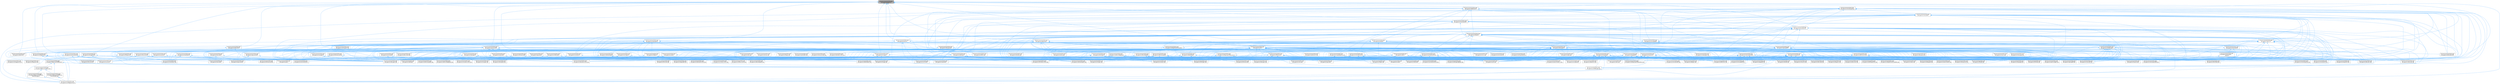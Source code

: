 digraph "/home/runner/work/doxygen/doxygen/src/types.h"
{
 // INTERACTIVE_SVG=YES
 // LATEX_PDF_SIZE
  bgcolor="transparent";
  edge [fontname=Helvetica,fontsize=10,labelfontname=Helvetica,labelfontsize=10];
  node [fontname=Helvetica,fontsize=10,shape=box,height=0.2,width=0.4];
  Node1 [label="/home/runner/work/doxygen\l/doxygen/src/types.h",height=0.2,width=0.4,color="gray40", fillcolor="grey60", style="filled", fontcolor="black",tooltip="This file contains a number of basic enums and types."];
  Node1 -> Node2 [dir="back",color="steelblue1",style="solid"];
  Node2 [label="/home/runner/work/doxygen\l/doxygen/src/clangparser.h",height=0.2,width=0.4,color="grey40", fillcolor="white", style="filled",URL="$d5/df7/clangparser_8h.html",tooltip=" "];
  Node2 -> Node3 [dir="back",color="steelblue1",style="solid"];
  Node3 [label="/home/runner/work/doxygen\l/doxygen/src/clangparser.cpp",height=0.2,width=0.4,color="grey40", fillcolor="white", style="filled",URL="$da/dce/clangparser_8cpp.html",tooltip=" "];
  Node2 -> Node4 [dir="back",color="steelblue1",style="solid"];
  Node4 [label="/home/runner/work/doxygen\l/doxygen/src/doxygen.cpp",height=0.2,width=0.4,color="grey40", fillcolor="white", style="filled",URL="$dc/d98/doxygen_8cpp.html",tooltip=" "];
  Node2 -> Node5 [dir="back",color="steelblue1",style="solid"];
  Node5 [label="/home/runner/work/doxygen\l/doxygen/src/filedef.cpp",height=0.2,width=0.4,color="grey40", fillcolor="white", style="filled",URL="$d6/ddc/filedef_8cpp.html",tooltip=" "];
  Node2 -> Node6 [dir="back",color="steelblue1",style="solid"];
  Node6 [label="/home/runner/work/doxygen\l/doxygen/src/scanner.l",height=0.2,width=0.4,color="grey40", fillcolor="white", style="filled",URL="$da/d11/scanner_8l.html",tooltip=" "];
  Node1 -> Node7 [dir="back",color="steelblue1",style="solid"];
  Node7 [label="/home/runner/work/doxygen\l/doxygen/src/classdef.cpp",height=0.2,width=0.4,color="grey40", fillcolor="white", style="filled",URL="$de/d89/classdef_8cpp.html",tooltip=" "];
  Node1 -> Node8 [dir="back",color="steelblue1",style="solid"];
  Node8 [label="/home/runner/work/doxygen\l/doxygen/src/commentscan.h",height=0.2,width=0.4,color="grey40", fillcolor="white", style="filled",URL="$db/d0d/commentscan_8h.html",tooltip="Interface for the comment block scanner."];
  Node8 -> Node9 [dir="back",color="steelblue1",style="solid"];
  Node9 [label="/home/runner/work/doxygen\l/doxygen/src/commentscan.l",height=0.2,width=0.4,color="grey40", fillcolor="white", style="filled",URL="$d7/d5f/commentscan_8l.html",tooltip=" "];
  Node8 -> Node10 [dir="back",color="steelblue1",style="solid"];
  Node10 [label="/home/runner/work/doxygen\l/doxygen/src/fortranscanner.l",height=0.2,width=0.4,color="grey40", fillcolor="white", style="filled",URL="$dd/d00/fortranscanner_8l.html",tooltip=" "];
  Node8 -> Node11 [dir="back",color="steelblue1",style="solid"];
  Node11 [label="/home/runner/work/doxygen\l/doxygen/src/markdown.cpp",height=0.2,width=0.4,color="grey40", fillcolor="white", style="filled",URL="$de/d04/markdown_8cpp.html",tooltip=" "];
  Node8 -> Node12 [dir="back",color="steelblue1",style="solid"];
  Node12 [label="/home/runner/work/doxygen\l/doxygen/src/pyscanner.l",height=0.2,width=0.4,color="grey40", fillcolor="white", style="filled",URL="$de/d2b/pyscanner_8l.html",tooltip=" "];
  Node8 -> Node6 [dir="back",color="steelblue1",style="solid"];
  Node8 -> Node13 [dir="back",color="steelblue1",style="solid"];
  Node13 [label="/home/runner/work/doxygen\l/doxygen/src/vhdldocgen.cpp",height=0.2,width=0.4,color="grey40", fillcolor="white", style="filled",URL="$de/dea/vhdldocgen_8cpp.html",tooltip=" "];
  Node8 -> Node14 [dir="back",color="steelblue1",style="solid"];
  Node14 [label="/home/runner/work/doxygen\l/doxygen/src/vhdljjparser.cpp",height=0.2,width=0.4,color="grey40", fillcolor="white", style="filled",URL="$d1/d86/vhdljjparser_8cpp.html",tooltip=" "];
  Node1 -> Node15 [dir="back",color="steelblue1",style="solid"];
  Node15 [label="/home/runner/work/doxygen\l/doxygen/src/context.h",height=0.2,width=0.4,color="grey40", fillcolor="white", style="filled",URL="$dc/d1e/context_8h.html",tooltip=" "];
  Node15 -> Node16 [dir="back",color="steelblue1",style="solid"];
  Node16 [label="/home/runner/work/doxygen\l/doxygen/src/context.cpp",height=0.2,width=0.4,color="grey40", fillcolor="white", style="filled",URL="$db/d12/context_8cpp.html",tooltip=" "];
  Node15 -> Node4 [dir="back",color="steelblue1",style="solid"];
  Node1 -> Node17 [dir="back",color="steelblue1",style="solid"];
  Node17 [label="/home/runner/work/doxygen\l/doxygen/src/declinfo.h",height=0.2,width=0.4,color="grey40", fillcolor="white", style="filled",URL="$d2/d4b/declinfo_8h.html",tooltip=" "];
  Node17 -> Node18 [dir="back",color="steelblue1",style="solid"];
  Node18 [label="/home/runner/work/doxygen\l/doxygen/src/declinfo.l",height=0.2,width=0.4,color="grey40", fillcolor="white", style="filled",URL="$d8/d0f/declinfo_8l.html",tooltip=" "];
  Node17 -> Node4 [dir="back",color="steelblue1",style="solid"];
  Node1 -> Node18 [dir="back",color="steelblue1",style="solid"];
  Node1 -> Node19 [dir="back",color="steelblue1",style="solid"];
  Node19 [label="/home/runner/work/doxygen\l/doxygen/src/defargs.h",height=0.2,width=0.4,color="grey40", fillcolor="white", style="filled",URL="$d8/d65/defargs_8h.html",tooltip=" "];
  Node19 -> Node7 [dir="back",color="steelblue1",style="solid"];
  Node19 -> Node20 [dir="back",color="steelblue1",style="solid"];
  Node20 [label="/home/runner/work/doxygen\l/doxygen/src/classlist.cpp",height=0.2,width=0.4,color="grey40", fillcolor="white", style="filled",URL="$d6/d10/classlist_8cpp.html",tooltip=" "];
  Node19 -> Node21 [dir="back",color="steelblue1",style="solid"];
  Node21 [label="/home/runner/work/doxygen\l/doxygen/src/defargs.l",height=0.2,width=0.4,color="grey40", fillcolor="white", style="filled",URL="$de/df3/defargs_8l.html",tooltip=" "];
  Node19 -> Node22 [dir="back",color="steelblue1",style="solid"];
  Node22 [label="/home/runner/work/doxygen\l/doxygen/src/defgen.cpp",height=0.2,width=0.4,color="grey40", fillcolor="white", style="filled",URL="$d3/d17/defgen_8cpp.html",tooltip=" "];
  Node19 -> Node23 [dir="back",color="steelblue1",style="solid"];
  Node23 [label="/home/runner/work/doxygen\l/doxygen/src/docbookgen.cpp",height=0.2,width=0.4,color="grey40", fillcolor="white", style="filled",URL="$d8/d29/docbookgen_8cpp.html",tooltip=" "];
  Node19 -> Node4 [dir="back",color="steelblue1",style="solid"];
  Node19 -> Node24 [dir="back",color="steelblue1",style="solid"];
  Node24 [label="/home/runner/work/doxygen\l/doxygen/src/fortrancode.l",height=0.2,width=0.4,color="grey40", fillcolor="white", style="filled",URL="$d9/d5b/fortrancode_8l.html",tooltip=" "];
  Node19 -> Node10 [dir="back",color="steelblue1",style="solid"];
  Node19 -> Node25 [dir="back",color="steelblue1",style="solid"];
  Node25 [label="/home/runner/work/doxygen\l/doxygen/src/memberdef.cpp",height=0.2,width=0.4,color="grey40", fillcolor="white", style="filled",URL="$d0/d72/memberdef_8cpp.html",tooltip=" "];
  Node19 -> Node26 [dir="back",color="steelblue1",style="solid"];
  Node26 [label="/home/runner/work/doxygen\l/doxygen/src/pre.l",height=0.2,width=0.4,color="grey40", fillcolor="white", style="filled",URL="$d0/da7/pre_8l.html",tooltip=" "];
  Node19 -> Node12 [dir="back",color="steelblue1",style="solid"];
  Node19 -> Node6 [dir="back",color="steelblue1",style="solid"];
  Node19 -> Node27 [dir="back",color="steelblue1",style="solid"];
  Node27 [label="/home/runner/work/doxygen\l/doxygen/src/symbolresolver.cpp",height=0.2,width=0.4,color="grey40", fillcolor="white", style="filled",URL="$d2/d99/symbolresolver_8cpp.html",tooltip=" "];
  Node19 -> Node28 [dir="back",color="steelblue1",style="solid"];
  Node28 [label="/home/runner/work/doxygen\l/doxygen/src/tagreader.cpp",height=0.2,width=0.4,color="grey40", fillcolor="white", style="filled",URL="$d4/d7b/tagreader_8cpp.html",tooltip=" "];
  Node19 -> Node29 [dir="back",color="steelblue1",style="solid"];
  Node29 [label="/home/runner/work/doxygen\l/doxygen/src/util.cpp",height=0.2,width=0.4,color="grey40", fillcolor="white", style="filled",URL="$df/d2d/util_8cpp.html",tooltip=" "];
  Node19 -> Node30 [dir="back",color="steelblue1",style="solid"];
  Node30 [label="/home/runner/work/doxygen\l/doxygen/src/xmlgen.cpp",height=0.2,width=0.4,color="grey40", fillcolor="white", style="filled",URL="$d0/dc3/xmlgen_8cpp.html",tooltip=" "];
  Node1 -> Node31 [dir="back",color="steelblue1",style="solid"];
  Node31 [label="/home/runner/work/doxygen\l/doxygen/src/definition.h",height=0.2,width=0.4,color="grey40", fillcolor="white", style="filled",URL="$df/da1/definition_8h.html",tooltip=" "];
  Node31 -> Node32 [dir="back",color="steelblue1",style="solid"];
  Node32 [label="/home/runner/work/doxygen\l/doxygen/src/classdef.h",height=0.2,width=0.4,color="grey40", fillcolor="white", style="filled",URL="$d1/da6/classdef_8h.html",tooltip=" "];
  Node32 -> Node7 [dir="back",color="steelblue1",style="solid"];
  Node32 -> Node33 [dir="back",color="steelblue1",style="solid"];
  Node33 [label="/home/runner/work/doxygen\l/doxygen/src/classlist.h",height=0.2,width=0.4,color="grey40", fillcolor="white", style="filled",URL="$d2/df8/classlist_8h.html",tooltip=" "];
  Node33 -> Node7 [dir="back",color="steelblue1",style="solid"];
  Node33 -> Node20 [dir="back",color="steelblue1",style="solid"];
  Node33 -> Node34 [dir="back",color="steelblue1",style="solid"];
  Node34 [label="/home/runner/work/doxygen\l/doxygen/src/code.l",height=0.2,width=0.4,color="grey40", fillcolor="white", style="filled",URL="$da/d1f/code_8l.html",tooltip=" "];
  Node33 -> Node16 [dir="back",color="steelblue1",style="solid"];
  Node33 -> Node22 [dir="back",color="steelblue1",style="solid"];
  Node33 -> Node35 [dir="back",color="steelblue1",style="solid"];
  Node35 [label="/home/runner/work/doxygen\l/doxygen/src/diagram.cpp",height=0.2,width=0.4,color="grey40", fillcolor="white", style="filled",URL="$da/d0d/diagram_8cpp.html",tooltip=" "];
  Node33 -> Node23 [dir="back",color="steelblue1",style="solid"];
  Node33 -> Node36 [dir="back",color="steelblue1",style="solid"];
  Node36 [label="/home/runner/work/doxygen\l/doxygen/src/docparser.cpp",height=0.2,width=0.4,color="grey40", fillcolor="white", style="filled",URL="$da/d17/docparser_8cpp.html",tooltip=" "];
  Node33 -> Node37 [dir="back",color="steelblue1",style="solid"];
  Node37 [label="/home/runner/work/doxygen\l/doxygen/src/dotgfxhierarchytable.cpp",height=0.2,width=0.4,color="grey40", fillcolor="white", style="filled",URL="$d4/d09/dotgfxhierarchytable_8cpp.html",tooltip=" "];
  Node33 -> Node38 [dir="back",color="steelblue1",style="solid"];
  Node38 [label="/home/runner/work/doxygen\l/doxygen/src/dotgroupcollaboration.cpp",height=0.2,width=0.4,color="grey40", fillcolor="white", style="filled",URL="$d1/d86/dotgroupcollaboration_8cpp.html",tooltip=" "];
  Node33 -> Node4 [dir="back",color="steelblue1",style="solid"];
  Node33 -> Node5 [dir="back",color="steelblue1",style="solid"];
  Node33 -> Node24 [dir="back",color="steelblue1",style="solid"];
  Node33 -> Node39 [dir="back",color="steelblue1",style="solid"];
  Node39 [label="/home/runner/work/doxygen\l/doxygen/src/groupdef.cpp",height=0.2,width=0.4,color="grey40", fillcolor="white", style="filled",URL="$d6/d42/groupdef_8cpp.html",tooltip=" "];
  Node33 -> Node40 [dir="back",color="steelblue1",style="solid"];
  Node40 [label="/home/runner/work/doxygen\l/doxygen/src/index.cpp",height=0.2,width=0.4,color="grey40", fillcolor="white", style="filled",URL="$db/d14/index_8cpp.html",tooltip="This file contains functions for the various index pages."];
  Node33 -> Node41 [dir="back",color="steelblue1",style="solid"];
  Node41 [label="/home/runner/work/doxygen\l/doxygen/src/latexgen.cpp",height=0.2,width=0.4,color="grey40", fillcolor="white", style="filled",URL="$d4/d42/latexgen_8cpp.html",tooltip=" "];
  Node33 -> Node42 [dir="back",color="steelblue1",style="solid"];
  Node42 [label="/home/runner/work/doxygen\l/doxygen/src/namespacedef.cpp",height=0.2,width=0.4,color="grey40", fillcolor="white", style="filled",URL="$d7/d1c/namespacedef_8cpp.html",tooltip=" "];
  Node33 -> Node43 [dir="back",color="steelblue1",style="solid"];
  Node43 [label="/home/runner/work/doxygen\l/doxygen/src/perlmodgen.cpp",height=0.2,width=0.4,color="grey40", fillcolor="white", style="filled",URL="$de/dd0/perlmodgen_8cpp.html",tooltip=" "];
  Node33 -> Node44 [dir="back",color="steelblue1",style="solid"];
  Node44 [label="/home/runner/work/doxygen\l/doxygen/src/pycode.l",height=0.2,width=0.4,color="grey40", fillcolor="white", style="filled",URL="$d3/ded/pycode_8l.html",tooltip=" "];
  Node33 -> Node45 [dir="back",color="steelblue1",style="solid"];
  Node45 [label="/home/runner/work/doxygen\l/doxygen/src/rtfgen.cpp",height=0.2,width=0.4,color="grey40", fillcolor="white", style="filled",URL="$d0/d9c/rtfgen_8cpp.html",tooltip=" "];
  Node33 -> Node46 [dir="back",color="steelblue1",style="solid"];
  Node46 [label="/home/runner/work/doxygen\l/doxygen/src/searchindex_js.cpp",height=0.2,width=0.4,color="grey40", fillcolor="white", style="filled",URL="$d9/d2f/searchindex__js_8cpp.html",tooltip=" "];
  Node33 -> Node29 [dir="back",color="steelblue1",style="solid"];
  Node33 -> Node13 [dir="back",color="steelblue1",style="solid"];
  Node33 -> Node30 [dir="back",color="steelblue1",style="solid"];
  Node32 -> Node15 [dir="back",color="steelblue1",style="solid"];
  Node32 -> Node35 [dir="back",color="steelblue1",style="solid"];
  Node32 -> Node23 [dir="back",color="steelblue1",style="solid"];
  Node32 -> Node47 [dir="back",color="steelblue1",style="solid"];
  Node47 [label="/home/runner/work/doxygen\l/doxygen/src/docsets.cpp",height=0.2,width=0.4,color="grey40", fillcolor="white", style="filled",URL="$d7/d8f/docsets_8cpp.html",tooltip=" "];
  Node32 -> Node48 [dir="back",color="steelblue1",style="solid"];
  Node48 [label="/home/runner/work/doxygen\l/doxygen/src/dotclassgraph.h",height=0.2,width=0.4,color="grey40", fillcolor="white", style="filled",URL="$d5/d04/dotclassgraph_8h.html",tooltip=" "];
  Node48 -> Node7 [dir="back",color="steelblue1",style="solid"];
  Node48 -> Node16 [dir="back",color="steelblue1",style="solid"];
  Node48 -> Node22 [dir="back",color="steelblue1",style="solid"];
  Node48 -> Node23 [dir="back",color="steelblue1",style="solid"];
  Node48 -> Node49 [dir="back",color="steelblue1",style="solid"];
  Node49 [label="/home/runner/work/doxygen\l/doxygen/src/dotclassgraph.cpp",height=0.2,width=0.4,color="grey40", fillcolor="white", style="filled",URL="$d4/dcd/dotclassgraph_8cpp.html",tooltip=" "];
  Node48 -> Node50 [dir="back",color="steelblue1",style="solid"];
  Node50 [label="/home/runner/work/doxygen\l/doxygen/src/htmlgen.cpp",height=0.2,width=0.4,color="grey40", fillcolor="white", style="filled",URL="$d8/d6e/htmlgen_8cpp.html",tooltip=" "];
  Node48 -> Node41 [dir="back",color="steelblue1",style="solid"];
  Node48 -> Node45 [dir="back",color="steelblue1",style="solid"];
  Node48 -> Node30 [dir="back",color="steelblue1",style="solid"];
  Node32 -> Node51 [dir="back",color="steelblue1",style="solid"];
  Node51 [label="/home/runner/work/doxygen\l/doxygen/src/dotgfxhierarchytable.h",height=0.2,width=0.4,color="grey40", fillcolor="white", style="filled",URL="$d2/de7/dotgfxhierarchytable_8h.html",tooltip=" "];
  Node51 -> Node16 [dir="back",color="steelblue1",style="solid"];
  Node51 -> Node15 [dir="back",color="steelblue1",style="solid"];
  Node51 -> Node37 [dir="back",color="steelblue1",style="solid"];
  Node51 -> Node50 [dir="back",color="steelblue1",style="solid"];
  Node51 -> Node40 [dir="back",color="steelblue1",style="solid"];
  Node32 -> Node52 [dir="back",color="steelblue1",style="solid"];
  Node52 [label="/home/runner/work/doxygen\l/doxygen/src/dotnode.cpp",height=0.2,width=0.4,color="grey40", fillcolor="white", style="filled",URL="$df/d58/dotnode_8cpp.html",tooltip=" "];
  Node32 -> Node5 [dir="back",color="steelblue1",style="solid"];
  Node32 -> Node53 [dir="back",color="steelblue1",style="solid"];
  Node53 [label="/home/runner/work/doxygen\l/doxygen/src/ftvhelp.cpp",height=0.2,width=0.4,color="grey40", fillcolor="white", style="filled",URL="$db/d41/ftvhelp_8cpp.html",tooltip=" "];
  Node32 -> Node39 [dir="back",color="steelblue1",style="solid"];
  Node32 -> Node54 [dir="back",color="steelblue1",style="solid"];
  Node54 [label="/home/runner/work/doxygen\l/doxygen/src/memberdef.h",height=0.2,width=0.4,color="grey40", fillcolor="white", style="filled",URL="$d4/d46/memberdef_8h.html",tooltip=" "];
  Node54 -> Node23 [dir="back",color="steelblue1",style="solid"];
  Node54 -> Node47 [dir="back",color="steelblue1",style="solid"];
  Node54 -> Node55 [dir="back",color="steelblue1",style="solid"];
  Node55 [label="/home/runner/work/doxygen\l/doxygen/src/dotcallgraph.h",height=0.2,width=0.4,color="grey40", fillcolor="white", style="filled",URL="$dc/dcf/dotcallgraph_8h.html",tooltip=" "];
  Node55 -> Node16 [dir="back",color="steelblue1",style="solid"];
  Node55 -> Node23 [dir="back",color="steelblue1",style="solid"];
  Node55 -> Node56 [dir="back",color="steelblue1",style="solid"];
  Node56 [label="/home/runner/work/doxygen\l/doxygen/src/dotcallgraph.cpp",height=0.2,width=0.4,color="grey40", fillcolor="white", style="filled",URL="$d4/dd5/dotcallgraph_8cpp.html",tooltip=" "];
  Node55 -> Node50 [dir="back",color="steelblue1",style="solid"];
  Node55 -> Node41 [dir="back",color="steelblue1",style="solid"];
  Node55 -> Node25 [dir="back",color="steelblue1",style="solid"];
  Node55 -> Node45 [dir="back",color="steelblue1",style="solid"];
  Node54 -> Node5 [dir="back",color="steelblue1",style="solid"];
  Node54 -> Node57 [dir="back",color="steelblue1",style="solid"];
  Node57 [label="/home/runner/work/doxygen\l/doxygen/src/htmldocvisitor.cpp",height=0.2,width=0.4,color="grey40", fillcolor="white", style="filled",URL="$da/db0/htmldocvisitor_8cpp.html",tooltip=" "];
  Node54 -> Node58 [dir="back",color="steelblue1",style="solid"];
  Node58 [label="/home/runner/work/doxygen\l/doxygen/src/htmlhelp.cpp",height=0.2,width=0.4,color="grey40", fillcolor="white", style="filled",URL="$d3/d4b/htmlhelp_8cpp.html",tooltip=" "];
  Node54 -> Node25 [dir="back",color="steelblue1",style="solid"];
  Node54 -> Node59 [dir="back",color="steelblue1",style="solid"];
  Node59 [label="/home/runner/work/doxygen\l/doxygen/src/memberlist.h",height=0.2,width=0.4,color="grey40", fillcolor="white", style="filled",URL="$dd/d78/memberlist_8h.html",tooltip=" "];
  Node59 -> Node7 [dir="back",color="steelblue1",style="solid"];
  Node59 -> Node15 [dir="back",color="steelblue1",style="solid"];
  Node59 -> Node22 [dir="back",color="steelblue1",style="solid"];
  Node59 -> Node60 [dir="back",color="steelblue1",style="solid"];
  Node60 [label="/home/runner/work/doxygen\l/doxygen/src/definition.cpp",height=0.2,width=0.4,color="grey40", fillcolor="white", style="filled",URL="$d3/dea/definition_8cpp.html",tooltip=" "];
  Node59 -> Node23 [dir="back",color="steelblue1",style="solid"];
  Node59 -> Node56 [dir="back",color="steelblue1",style="solid"];
  Node59 -> Node52 [dir="back",color="steelblue1",style="solid"];
  Node59 -> Node4 [dir="back",color="steelblue1",style="solid"];
  Node59 -> Node61 [dir="back",color="steelblue1",style="solid"];
  Node61 [label="/home/runner/work/doxygen\l/doxygen/src/doxygen.h",height=0.2,width=0.4,color="grey40", fillcolor="white", style="filled",URL="$d1/da1/doxygen_8h.html",tooltip=" "];
  Node61 -> Node7 [dir="back",color="steelblue1",style="solid"];
  Node61 -> Node20 [dir="back",color="steelblue1",style="solid"];
  Node61 -> Node34 [dir="back",color="steelblue1",style="solid"];
  Node61 -> Node62 [dir="back",color="steelblue1",style="solid"];
  Node62 [label="/home/runner/work/doxygen\l/doxygen/src/commentcnv.l",height=0.2,width=0.4,color="grey40", fillcolor="white", style="filled",URL="$d0/d47/commentcnv_8l.html",tooltip=" "];
  Node61 -> Node9 [dir="back",color="steelblue1",style="solid"];
  Node61 -> Node63 [dir="back",color="steelblue1",style="solid"];
  Node63 [label="/home/runner/work/doxygen\l/doxygen/src/conceptdef.cpp",height=0.2,width=0.4,color="grey40", fillcolor="white", style="filled",URL="$d8/d0a/conceptdef_8cpp.html",tooltip=" "];
  Node61 -> Node16 [dir="back",color="steelblue1",style="solid"];
  Node61 -> Node22 [dir="back",color="steelblue1",style="solid"];
  Node61 -> Node60 [dir="back",color="steelblue1",style="solid"];
  Node61 -> Node35 [dir="back",color="steelblue1",style="solid"];
  Node61 -> Node64 [dir="back",color="steelblue1",style="solid"];
  Node64 [label="/home/runner/work/doxygen\l/doxygen/src/dirdef.cpp",height=0.2,width=0.4,color="grey40", fillcolor="white", style="filled",URL="$d8/d52/dirdef_8cpp.html",tooltip=" "];
  Node61 -> Node23 [dir="back",color="steelblue1",style="solid"];
  Node61 -> Node65 [dir="back",color="steelblue1",style="solid"];
  Node65 [label="/home/runner/work/doxygen\l/doxygen/src/docbookvisitor.cpp",height=0.2,width=0.4,color="grey40", fillcolor="white", style="filled",URL="$dc/d05/docbookvisitor_8cpp.html",tooltip=" "];
  Node61 -> Node66 [dir="back",color="steelblue1",style="solid"];
  Node66 [label="/home/runner/work/doxygen\l/doxygen/src/docgroup.cpp",height=0.2,width=0.4,color="grey40", fillcolor="white", style="filled",URL="$d3/d36/docgroup_8cpp.html",tooltip=" "];
  Node61 -> Node67 [dir="back",color="steelblue1",style="solid"];
  Node67 [label="/home/runner/work/doxygen\l/doxygen/src/docnode.cpp",height=0.2,width=0.4,color="grey40", fillcolor="white", style="filled",URL="$d0/d2b/docnode_8cpp.html",tooltip=" "];
  Node61 -> Node36 [dir="back",color="steelblue1",style="solid"];
  Node61 -> Node47 [dir="back",color="steelblue1",style="solid"];
  Node61 -> Node68 [dir="back",color="steelblue1",style="solid"];
  Node68 [label="/home/runner/work/doxygen\l/doxygen/src/doctokenizer.l",height=0.2,width=0.4,color="grey40", fillcolor="white", style="filled",URL="$d1/d39/doctokenizer_8l.html",tooltip=" "];
  Node61 -> Node69 [dir="back",color="steelblue1",style="solid"];
  Node69 [label="/home/runner/work/doxygen\l/doxygen/src/docvisitor.cpp",height=0.2,width=0.4,color="grey40", fillcolor="white", style="filled",URL="$da/d39/docvisitor_8cpp.html",tooltip=" "];
  Node61 -> Node70 [dir="back",color="steelblue1",style="solid"];
  Node70 [label="/home/runner/work/doxygen\l/doxygen/src/dot.cpp",height=0.2,width=0.4,color="grey40", fillcolor="white", style="filled",URL="$de/daa/dot_8cpp.html",tooltip=" "];
  Node61 -> Node71 [dir="back",color="steelblue1",style="solid"];
  Node71 [label="/home/runner/work/doxygen\l/doxygen/src/dot.h",height=0.2,width=0.4,color="grey40", fillcolor="white", style="filled",URL="$d6/d4a/dot_8h.html",tooltip=" "];
  Node71 -> Node7 [dir="back",color="steelblue1",style="solid"];
  Node71 -> Node16 [dir="back",color="steelblue1",style="solid"];
  Node71 -> Node22 [dir="back",color="steelblue1",style="solid"];
  Node71 -> Node64 [dir="back",color="steelblue1",style="solid"];
  Node71 -> Node23 [dir="back",color="steelblue1",style="solid"];
  Node71 -> Node65 [dir="back",color="steelblue1",style="solid"];
  Node71 -> Node70 [dir="back",color="steelblue1",style="solid"];
  Node71 -> Node72 [dir="back",color="steelblue1",style="solid"];
  Node72 [label="/home/runner/work/doxygen\l/doxygen/src/dotfilepatcher.cpp",height=0.2,width=0.4,color="grey40", fillcolor="white", style="filled",URL="$d9/d92/dotfilepatcher_8cpp.html",tooltip=" "];
  Node71 -> Node73 [dir="back",color="steelblue1",style="solid"];
  Node73 [label="/home/runner/work/doxygen\l/doxygen/src/dotgraph.cpp",height=0.2,width=0.4,color="grey40", fillcolor="white", style="filled",URL="$de/d45/dotgraph_8cpp.html",tooltip=" "];
  Node71 -> Node74 [dir="back",color="steelblue1",style="solid"];
  Node74 [label="/home/runner/work/doxygen\l/doxygen/src/dotlegendgraph.cpp",height=0.2,width=0.4,color="grey40", fillcolor="white", style="filled",URL="$d4/d33/dotlegendgraph_8cpp.html",tooltip=" "];
  Node71 -> Node75 [dir="back",color="steelblue1",style="solid"];
  Node75 [label="/home/runner/work/doxygen\l/doxygen/src/dotrunner.cpp",height=0.2,width=0.4,color="grey40", fillcolor="white", style="filled",URL="$d1/dfe/dotrunner_8cpp.html",tooltip=" "];
  Node71 -> Node4 [dir="back",color="steelblue1",style="solid"];
  Node71 -> Node5 [dir="back",color="steelblue1",style="solid"];
  Node71 -> Node39 [dir="back",color="steelblue1",style="solid"];
  Node71 -> Node57 [dir="back",color="steelblue1",style="solid"];
  Node71 -> Node50 [dir="back",color="steelblue1",style="solid"];
  Node71 -> Node40 [dir="back",color="steelblue1",style="solid"];
  Node71 -> Node76 [dir="back",color="steelblue1",style="solid"];
  Node76 [label="/home/runner/work/doxygen\l/doxygen/src/latexdocvisitor.cpp",height=0.2,width=0.4,color="grey40", fillcolor="white", style="filled",URL="$d1/d4e/latexdocvisitor_8cpp.html",tooltip=" "];
  Node71 -> Node41 [dir="back",color="steelblue1",style="solid"];
  Node71 -> Node77 [dir="back",color="steelblue1",style="solid"];
  Node77 [label="/home/runner/work/doxygen\l/doxygen/src/mandocvisitor.cpp",height=0.2,width=0.4,color="grey40", fillcolor="white", style="filled",URL="$d8/dde/mandocvisitor_8cpp.html",tooltip=" "];
  Node71 -> Node25 [dir="back",color="steelblue1",style="solid"];
  Node71 -> Node78 [dir="back",color="steelblue1",style="solid"];
  Node78 [label="/home/runner/work/doxygen\l/doxygen/src/rtfdocvisitor.cpp",height=0.2,width=0.4,color="grey40", fillcolor="white", style="filled",URL="$de/d9a/rtfdocvisitor_8cpp.html",tooltip=" "];
  Node71 -> Node45 [dir="back",color="steelblue1",style="solid"];
  Node71 -> Node79 [dir="back",color="steelblue1",style="solid"];
  Node79 [label="/home/runner/work/doxygen\l/doxygen/src/xmldocvisitor.cpp",height=0.2,width=0.4,color="grey40", fillcolor="white", style="filled",URL="$dd/db6/xmldocvisitor_8cpp.html",tooltip=" "];
  Node71 -> Node30 [dir="back",color="steelblue1",style="solid"];
  Node61 -> Node80 [dir="back",color="steelblue1",style="solid"];
  Node80 [label="/home/runner/work/doxygen\l/doxygen/src/dotdirdeps.cpp",height=0.2,width=0.4,color="grey40", fillcolor="white", style="filled",URL="$da/d45/dotdirdeps_8cpp.html",tooltip=" "];
  Node61 -> Node72 [dir="back",color="steelblue1",style="solid"];
  Node61 -> Node37 [dir="back",color="steelblue1",style="solid"];
  Node61 -> Node73 [dir="back",color="steelblue1",style="solid"];
  Node61 -> Node38 [dir="back",color="steelblue1",style="solid"];
  Node61 -> Node74 [dir="back",color="steelblue1",style="solid"];
  Node61 -> Node52 [dir="back",color="steelblue1",style="solid"];
  Node61 -> Node75 [dir="back",color="steelblue1",style="solid"];
  Node61 -> Node4 [dir="back",color="steelblue1",style="solid"];
  Node61 -> Node81 [dir="back",color="steelblue1",style="solid"];
  Node81 [label="/home/runner/work/doxygen\l/doxygen/src/eclipsehelp.cpp",height=0.2,width=0.4,color="grey40", fillcolor="white", style="filled",URL="$d8/d56/eclipsehelp_8cpp.html",tooltip=" "];
  Node61 -> Node82 [dir="back",color="steelblue1",style="solid"];
  Node82 [label="/home/runner/work/doxygen\l/doxygen/src/entry.cpp",height=0.2,width=0.4,color="grey40", fillcolor="white", style="filled",URL="$d2/dd2/entry_8cpp.html",tooltip=" "];
  Node61 -> Node5 [dir="back",color="steelblue1",style="solid"];
  Node61 -> Node83 [dir="back",color="steelblue1",style="solid"];
  Node83 [label="/home/runner/work/doxygen\l/doxygen/src/formula.cpp",height=0.2,width=0.4,color="grey40", fillcolor="white", style="filled",URL="$d7/d5b/formula_8cpp.html",tooltip=" "];
  Node61 -> Node24 [dir="back",color="steelblue1",style="solid"];
  Node61 -> Node10 [dir="back",color="steelblue1",style="solid"];
  Node61 -> Node53 [dir="back",color="steelblue1",style="solid"];
  Node61 -> Node39 [dir="back",color="steelblue1",style="solid"];
  Node61 -> Node57 [dir="back",color="steelblue1",style="solid"];
  Node61 -> Node50 [dir="back",color="steelblue1",style="solid"];
  Node61 -> Node58 [dir="back",color="steelblue1",style="solid"];
  Node61 -> Node40 [dir="back",color="steelblue1",style="solid"];
  Node61 -> Node76 [dir="back",color="steelblue1",style="solid"];
  Node61 -> Node41 [dir="back",color="steelblue1",style="solid"];
  Node61 -> Node84 [dir="back",color="steelblue1",style="solid"];
  Node84 [label="/home/runner/work/doxygen\l/doxygen/src/layout.cpp",height=0.2,width=0.4,color="grey40", fillcolor="white", style="filled",URL="$db/d16/layout_8cpp.html",tooltip=" "];
  Node61 -> Node85 [dir="back",color="steelblue1",style="solid"];
  Node85 [label="/home/runner/work/doxygen\l/doxygen/src/lexcode.l",height=0.2,width=0.4,color="grey40", fillcolor="white", style="filled",URL="$d0/d7e/lexcode_8l.html",tooltip=" "];
  Node61 -> Node86 [dir="back",color="steelblue1",style="solid"];
  Node86 [label="/home/runner/work/doxygen\l/doxygen/src/main.cpp",height=0.2,width=0.4,color="grey40", fillcolor="white", style="filled",URL="$df/d0a/main_8cpp.html",tooltip="main entry point for doxygen"];
  Node61 -> Node77 [dir="back",color="steelblue1",style="solid"];
  Node61 -> Node87 [dir="back",color="steelblue1",style="solid"];
  Node87 [label="/home/runner/work/doxygen\l/doxygen/src/mangen.cpp",height=0.2,width=0.4,color="grey40", fillcolor="white", style="filled",URL="$d7/de7/mangen_8cpp.html",tooltip=" "];
  Node61 -> Node11 [dir="back",color="steelblue1",style="solid"];
  Node61 -> Node25 [dir="back",color="steelblue1",style="solid"];
  Node61 -> Node88 [dir="back",color="steelblue1",style="solid"];
  Node88 [label="/home/runner/work/doxygen\l/doxygen/src/membergroup.cpp",height=0.2,width=0.4,color="grey40", fillcolor="white", style="filled",URL="$d6/d18/membergroup_8cpp.html",tooltip=" "];
  Node61 -> Node89 [dir="back",color="steelblue1",style="solid"];
  Node89 [label="/home/runner/work/doxygen\l/doxygen/src/memberlist.cpp",height=0.2,width=0.4,color="grey40", fillcolor="white", style="filled",URL="$d0/d14/memberlist_8cpp.html",tooltip=" "];
  Node61 -> Node90 [dir="back",color="steelblue1",style="solid"];
  Node90 [label="/home/runner/work/doxygen\l/doxygen/src/message.cpp",height=0.2,width=0.4,color="grey40", fillcolor="white", style="filled",URL="$d8/d6a/message_8cpp.html",tooltip=" "];
  Node61 -> Node91 [dir="back",color="steelblue1",style="solid"];
  Node91 [label="/home/runner/work/doxygen\l/doxygen/src/msc.cpp",height=0.2,width=0.4,color="grey40", fillcolor="white", style="filled",URL="$db/d33/msc_8cpp.html",tooltip=" "];
  Node61 -> Node42 [dir="back",color="steelblue1",style="solid"];
  Node61 -> Node92 [dir="back",color="steelblue1",style="solid"];
  Node92 [label="/home/runner/work/doxygen\l/doxygen/src/outputgen.cpp",height=0.2,width=0.4,color="grey40", fillcolor="white", style="filled",URL="$d0/d17/outputgen_8cpp.html",tooltip=" "];
  Node61 -> Node93 [dir="back",color="steelblue1",style="solid"];
  Node93 [label="/home/runner/work/doxygen\l/doxygen/src/outputlist.cpp",height=0.2,width=0.4,color="grey40", fillcolor="white", style="filled",URL="$db/dd8/outputlist_8cpp.html",tooltip=" "];
  Node61 -> Node94 [dir="back",color="steelblue1",style="solid"];
  Node94 [label="/home/runner/work/doxygen\l/doxygen/src/outputlist.h",height=0.2,width=0.4,color="grey40", fillcolor="white", style="filled",URL="$d2/db9/outputlist_8h.html",tooltip=" "];
  Node94 -> Node7 [dir="back",color="steelblue1",style="solid"];
  Node94 -> Node20 [dir="back",color="steelblue1",style="solid"];
  Node94 -> Node34 [dir="back",color="steelblue1",style="solid"];
  Node94 -> Node63 [dir="back",color="steelblue1",style="solid"];
  Node94 -> Node60 [dir="back",color="steelblue1",style="solid"];
  Node94 -> Node64 [dir="back",color="steelblue1",style="solid"];
  Node94 -> Node4 [dir="back",color="steelblue1",style="solid"];
  Node94 -> Node5 [dir="back",color="steelblue1",style="solid"];
  Node94 -> Node24 [dir="back",color="steelblue1",style="solid"];
  Node94 -> Node39 [dir="back",color="steelblue1",style="solid"];
  Node94 -> Node40 [dir="back",color="steelblue1",style="solid"];
  Node94 -> Node25 [dir="back",color="steelblue1",style="solid"];
  Node94 -> Node88 [dir="back",color="steelblue1",style="solid"];
  Node94 -> Node89 [dir="back",color="steelblue1",style="solid"];
  Node94 -> Node42 [dir="back",color="steelblue1",style="solid"];
  Node94 -> Node93 [dir="back",color="steelblue1",style="solid"];
  Node94 -> Node95 [dir="back",color="steelblue1",style="solid"];
  Node95 [label="/home/runner/work/doxygen\l/doxygen/src/pagedef.cpp",height=0.2,width=0.4,color="grey40", fillcolor="white", style="filled",URL="$d9/db4/pagedef_8cpp.html",tooltip=" "];
  Node94 -> Node44 [dir="back",color="steelblue1",style="solid"];
  Node94 -> Node96 [dir="back",color="steelblue1",style="solid"];
  Node96 [label="/home/runner/work/doxygen\l/doxygen/src/sqlcode.l",height=0.2,width=0.4,color="grey40", fillcolor="white", style="filled",URL="$d2/dda/sqlcode_8l.html",tooltip=" "];
  Node94 -> Node29 [dir="back",color="steelblue1",style="solid"];
  Node94 -> Node97 [dir="back",color="steelblue1",style="solid"];
  Node97 [label="/home/runner/work/doxygen\l/doxygen/src/vhdlcode.l",height=0.2,width=0.4,color="grey40", fillcolor="white", style="filled",URL="$d5/d6a/vhdlcode_8l.html",tooltip=" "];
  Node94 -> Node13 [dir="back",color="steelblue1",style="solid"];
  Node94 -> Node14 [dir="back",color="steelblue1",style="solid"];
  Node94 -> Node98 [dir="back",color="steelblue1",style="solid"];
  Node98 [label="/home/runner/work/doxygen\l/doxygen/src/xmlcode.l",height=0.2,width=0.4,color="grey40", fillcolor="white", style="filled",URL="$dc/dc1/xmlcode_8l.html",tooltip=" "];
  Node61 -> Node95 [dir="back",color="steelblue1",style="solid"];
  Node61 -> Node43 [dir="back",color="steelblue1",style="solid"];
  Node61 -> Node99 [dir="back",color="steelblue1",style="solid"];
  Node99 [label="/home/runner/work/doxygen\l/doxygen/src/plantuml.cpp",height=0.2,width=0.4,color="grey40", fillcolor="white", style="filled",URL="$d7/d5b/plantuml_8cpp.html",tooltip=" "];
  Node61 -> Node26 [dir="back",color="steelblue1",style="solid"];
  Node61 -> Node44 [dir="back",color="steelblue1",style="solid"];
  Node61 -> Node12 [dir="back",color="steelblue1",style="solid"];
  Node61 -> Node100 [dir="back",color="steelblue1",style="solid"];
  Node100 [label="/home/runner/work/doxygen\l/doxygen/src/qhp.cpp",height=0.2,width=0.4,color="grey40", fillcolor="white", style="filled",URL="$d9/d45/qhp_8cpp.html",tooltip=" "];
  Node61 -> Node78 [dir="back",color="steelblue1",style="solid"];
  Node61 -> Node45 [dir="back",color="steelblue1",style="solid"];
  Node61 -> Node6 [dir="back",color="steelblue1",style="solid"];
  Node61 -> Node101 [dir="back",color="steelblue1",style="solid"];
  Node101 [label="/home/runner/work/doxygen\l/doxygen/src/searchindex.cpp",height=0.2,width=0.4,color="grey40", fillcolor="white", style="filled",URL="$d7/d79/searchindex_8cpp.html",tooltip=" "];
  Node61 -> Node46 [dir="back",color="steelblue1",style="solid"];
  Node61 -> Node96 [dir="back",color="steelblue1",style="solid"];
  Node61 -> Node27 [dir="back",color="steelblue1",style="solid"];
  Node61 -> Node28 [dir="back",color="steelblue1",style="solid"];
  Node61 -> Node102 [dir="back",color="steelblue1",style="solid"];
  Node102 [label="/home/runner/work/doxygen\l/doxygen/src/tooltip.cpp",height=0.2,width=0.4,color="grey40", fillcolor="white", style="filled",URL="$d7/d56/tooltip_8cpp.html",tooltip=" "];
  Node61 -> Node29 [dir="back",color="steelblue1",style="solid"];
  Node61 -> Node97 [dir="back",color="steelblue1",style="solid"];
  Node61 -> Node13 [dir="back",color="steelblue1",style="solid"];
  Node61 -> Node14 [dir="back",color="steelblue1",style="solid"];
  Node61 -> Node98 [dir="back",color="steelblue1",style="solid"];
  Node61 -> Node79 [dir="back",color="steelblue1",style="solid"];
  Node61 -> Node30 [dir="back",color="steelblue1",style="solid"];
  Node59 -> Node5 [dir="back",color="steelblue1",style="solid"];
  Node59 -> Node103 [dir="back",color="steelblue1",style="solid"];
  Node103 [label="/home/runner/work/doxygen\l/doxygen/src/filedef.h",height=0.2,width=0.4,color="grey40", fillcolor="white", style="filled",URL="$d4/d3a/filedef_8h.html",tooltip=" "];
  Node103 -> Node7 [dir="back",color="steelblue1",style="solid"];
  Node103 -> Node34 [dir="back",color="steelblue1",style="solid"];
  Node103 -> Node104 [dir="back",color="steelblue1",style="solid"];
  Node104 [label="/home/runner/work/doxygen\l/doxygen/src/conceptdef.h",height=0.2,width=0.4,color="grey40", fillcolor="white", style="filled",URL="$da/df1/conceptdef_8h.html",tooltip=" "];
  Node104 -> Node63 [dir="back",color="steelblue1",style="solid"];
  Node104 -> Node4 [dir="back",color="steelblue1",style="solid"];
  Node104 -> Node5 [dir="back",color="steelblue1",style="solid"];
  Node104 -> Node42 [dir="back",color="steelblue1",style="solid"];
  Node104 -> Node105 [dir="back",color="steelblue1",style="solid"];
  Node105 [label="/home/runner/work/doxygen\l/doxygen/src/util.h",height=0.2,width=0.4,color="grey40", fillcolor="white", style="filled",URL="$d8/d3c/util_8h.html",tooltip="A bunch of utility functions."];
  Node105 -> Node106 [dir="back",color="steelblue1",style="solid"];
  Node106 [label="/home/runner/work/doxygen\l/doxygen/src/cite.cpp",height=0.2,width=0.4,color="grey40", fillcolor="white", style="filled",URL="$d5/d0b/cite_8cpp.html",tooltip=" "];
  Node105 -> Node7 [dir="back",color="steelblue1",style="solid"];
  Node105 -> Node20 [dir="back",color="steelblue1",style="solid"];
  Node105 -> Node34 [dir="back",color="steelblue1",style="solid"];
  Node105 -> Node62 [dir="back",color="steelblue1",style="solid"];
  Node105 -> Node9 [dir="back",color="steelblue1",style="solid"];
  Node105 -> Node63 [dir="back",color="steelblue1",style="solid"];
  Node105 -> Node16 [dir="back",color="steelblue1",style="solid"];
  Node105 -> Node18 [dir="back",color="steelblue1",style="solid"];
  Node105 -> Node21 [dir="back",color="steelblue1",style="solid"];
  Node105 -> Node22 [dir="back",color="steelblue1",style="solid"];
  Node105 -> Node60 [dir="back",color="steelblue1",style="solid"];
  Node105 -> Node107 [dir="back",color="steelblue1",style="solid"];
  Node107 [label="/home/runner/work/doxygen\l/doxygen/src/dia.cpp",height=0.2,width=0.4,color="grey40", fillcolor="white", style="filled",URL="$d1/df5/dia_8cpp.html",tooltip=" "];
  Node105 -> Node35 [dir="back",color="steelblue1",style="solid"];
  Node105 -> Node64 [dir="back",color="steelblue1",style="solid"];
  Node105 -> Node23 [dir="back",color="steelblue1",style="solid"];
  Node105 -> Node65 [dir="back",color="steelblue1",style="solid"];
  Node105 -> Node66 [dir="back",color="steelblue1",style="solid"];
  Node105 -> Node67 [dir="back",color="steelblue1",style="solid"];
  Node105 -> Node36 [dir="back",color="steelblue1",style="solid"];
  Node105 -> Node47 [dir="back",color="steelblue1",style="solid"];
  Node105 -> Node69 [dir="back",color="steelblue1",style="solid"];
  Node105 -> Node70 [dir="back",color="steelblue1",style="solid"];
  Node105 -> Node56 [dir="back",color="steelblue1",style="solid"];
  Node105 -> Node49 [dir="back",color="steelblue1",style="solid"];
  Node105 -> Node80 [dir="back",color="steelblue1",style="solid"];
  Node105 -> Node72 [dir="back",color="steelblue1",style="solid"];
  Node105 -> Node37 [dir="back",color="steelblue1",style="solid"];
  Node105 -> Node73 [dir="back",color="steelblue1",style="solid"];
  Node105 -> Node38 [dir="back",color="steelblue1",style="solid"];
  Node105 -> Node108 [dir="back",color="steelblue1",style="solid"];
  Node108 [label="/home/runner/work/doxygen\l/doxygen/src/dotincldepgraph.cpp",height=0.2,width=0.4,color="grey40", fillcolor="white", style="filled",URL="$da/d57/dotincldepgraph_8cpp.html",tooltip=" "];
  Node105 -> Node74 [dir="back",color="steelblue1",style="solid"];
  Node105 -> Node52 [dir="back",color="steelblue1",style="solid"];
  Node105 -> Node75 [dir="back",color="steelblue1",style="solid"];
  Node105 -> Node4 [dir="back",color="steelblue1",style="solid"];
  Node105 -> Node81 [dir="back",color="steelblue1",style="solid"];
  Node105 -> Node109 [dir="back",color="steelblue1",style="solid"];
  Node109 [label="/home/runner/work/doxygen\l/doxygen/src/emoji.cpp",height=0.2,width=0.4,color="grey40", fillcolor="white", style="filled",URL="$d2/d38/emoji_8cpp.html",tooltip=" "];
  Node105 -> Node82 [dir="back",color="steelblue1",style="solid"];
  Node105 -> Node5 [dir="back",color="steelblue1",style="solid"];
  Node105 -> Node110 [dir="back",color="steelblue1",style="solid"];
  Node110 [label="/home/runner/work/doxygen\l/doxygen/src/filename.h",height=0.2,width=0.4,color="grey40", fillcolor="white", style="filled",URL="$dc/dd6/filename_8h.html",tooltip=" "];
  Node110 -> Node34 [dir="back",color="steelblue1",style="solid"];
  Node110 -> Node16 [dir="back",color="steelblue1",style="solid"];
  Node110 -> Node22 [dir="back",color="steelblue1",style="solid"];
  Node110 -> Node64 [dir="back",color="steelblue1",style="solid"];
  Node110 -> Node23 [dir="back",color="steelblue1",style="solid"];
  Node110 -> Node65 [dir="back",color="steelblue1",style="solid"];
  Node110 -> Node4 [dir="back",color="steelblue1",style="solid"];
  Node110 -> Node5 [dir="back",color="steelblue1",style="solid"];
  Node110 -> Node40 [dir="back",color="steelblue1",style="solid"];
  Node110 -> Node41 [dir="back",color="steelblue1",style="solid"];
  Node110 -> Node43 [dir="back",color="steelblue1",style="solid"];
  Node110 -> Node45 [dir="back",color="steelblue1",style="solid"];
  Node110 -> Node46 [dir="back",color="steelblue1",style="solid"];
  Node110 -> Node28 [dir="back",color="steelblue1",style="solid"];
  Node110 -> Node29 [dir="back",color="steelblue1",style="solid"];
  Node110 -> Node13 [dir="back",color="steelblue1",style="solid"];
  Node110 -> Node79 [dir="back",color="steelblue1",style="solid"];
  Node110 -> Node30 [dir="back",color="steelblue1",style="solid"];
  Node105 -> Node83 [dir="back",color="steelblue1",style="solid"];
  Node105 -> Node24 [dir="back",color="steelblue1",style="solid"];
  Node105 -> Node10 [dir="back",color="steelblue1",style="solid"];
  Node105 -> Node53 [dir="back",color="steelblue1",style="solid"];
  Node105 -> Node39 [dir="back",color="steelblue1",style="solid"];
  Node105 -> Node111 [dir="back",color="steelblue1",style="solid"];
  Node111 [label="/home/runner/work/doxygen\l/doxygen/src/htags.cpp",height=0.2,width=0.4,color="grey40", fillcolor="white", style="filled",URL="$d9/db7/htags_8cpp.html",tooltip=" "];
  Node105 -> Node57 [dir="back",color="steelblue1",style="solid"];
  Node105 -> Node50 [dir="back",color="steelblue1",style="solid"];
  Node105 -> Node58 [dir="back",color="steelblue1",style="solid"];
  Node105 -> Node40 [dir="back",color="steelblue1",style="solid"];
  Node105 -> Node112 [dir="back",color="steelblue1",style="solid"];
  Node112 [label="/home/runner/work/doxygen\l/doxygen/src/language.cpp",height=0.2,width=0.4,color="grey40", fillcolor="white", style="filled",URL="$d2/d48/language_8cpp.html",tooltip=" "];
  Node105 -> Node76 [dir="back",color="steelblue1",style="solid"];
  Node105 -> Node41 [dir="back",color="steelblue1",style="solid"];
  Node105 -> Node84 [dir="back",color="steelblue1",style="solid"];
  Node105 -> Node113 [dir="back",color="steelblue1",style="solid"];
  Node113 [label="/home/runner/work/doxygen\l/doxygen/src/lexscanner.l",height=0.2,width=0.4,color="grey40", fillcolor="white", style="filled",URL="$d4/d7d/lexscanner_8l.html",tooltip=" "];
  Node105 -> Node77 [dir="back",color="steelblue1",style="solid"];
  Node105 -> Node87 [dir="back",color="steelblue1",style="solid"];
  Node105 -> Node11 [dir="back",color="steelblue1",style="solid"];
  Node105 -> Node25 [dir="back",color="steelblue1",style="solid"];
  Node105 -> Node88 [dir="back",color="steelblue1",style="solid"];
  Node105 -> Node89 [dir="back",color="steelblue1",style="solid"];
  Node105 -> Node91 [dir="back",color="steelblue1",style="solid"];
  Node105 -> Node42 [dir="back",color="steelblue1",style="solid"];
  Node105 -> Node95 [dir="back",color="steelblue1",style="solid"];
  Node105 -> Node43 [dir="back",color="steelblue1",style="solid"];
  Node105 -> Node99 [dir="back",color="steelblue1",style="solid"];
  Node105 -> Node114 [dir="back",color="steelblue1",style="solid"];
  Node114 [label="/home/runner/work/doxygen\l/doxygen/src/portable.cpp",height=0.2,width=0.4,color="grey40", fillcolor="white", style="filled",URL="$d0/d1c/portable_8cpp.html",tooltip=" "];
  Node105 -> Node26 [dir="back",color="steelblue1",style="solid"];
  Node105 -> Node44 [dir="back",color="steelblue1",style="solid"];
  Node105 -> Node12 [dir="back",color="steelblue1",style="solid"];
  Node105 -> Node100 [dir="back",color="steelblue1",style="solid"];
  Node105 -> Node115 [dir="back",color="steelblue1",style="solid"];
  Node115 [label="/home/runner/work/doxygen\l/doxygen/src/reflist.cpp",height=0.2,width=0.4,color="grey40", fillcolor="white", style="filled",URL="$d4/d09/reflist_8cpp.html",tooltip=" "];
  Node105 -> Node116 [dir="back",color="steelblue1",style="solid"];
  Node116 [label="/home/runner/work/doxygen\l/doxygen/src/resourcemgr.cpp",height=0.2,width=0.4,color="grey40", fillcolor="white", style="filled",URL="$d6/dde/resourcemgr_8cpp.html",tooltip=" "];
  Node105 -> Node78 [dir="back",color="steelblue1",style="solid"];
  Node105 -> Node45 [dir="back",color="steelblue1",style="solid"];
  Node105 -> Node6 [dir="back",color="steelblue1",style="solid"];
  Node105 -> Node101 [dir="back",color="steelblue1",style="solid"];
  Node105 -> Node46 [dir="back",color="steelblue1",style="solid"];
  Node105 -> Node96 [dir="back",color="steelblue1",style="solid"];
  Node105 -> Node27 [dir="back",color="steelblue1",style="solid"];
  Node105 -> Node28 [dir="back",color="steelblue1",style="solid"];
  Node105 -> Node117 [dir="back",color="steelblue1",style="solid"];
  Node117 [label="/home/runner/work/doxygen\l/doxygen/src/template.cpp",height=0.2,width=0.4,color="grey40", fillcolor="white", style="filled",URL="$df/d54/template_8cpp.html",tooltip=" "];
  Node105 -> Node118 [dir="back",color="steelblue1",style="solid"];
  Node118 [label="/home/runner/work/doxygen\l/doxygen/src/textdocvisitor.cpp",height=0.2,width=0.4,color="grey40", fillcolor="white", style="filled",URL="$d3/da6/textdocvisitor_8cpp.html",tooltip=" "];
  Node105 -> Node102 [dir="back",color="steelblue1",style="solid"];
  Node105 -> Node29 [dir="back",color="steelblue1",style="solid"];
  Node105 -> Node97 [dir="back",color="steelblue1",style="solid"];
  Node105 -> Node13 [dir="back",color="steelblue1",style="solid"];
  Node105 -> Node14 [dir="back",color="steelblue1",style="solid"];
  Node105 -> Node119 [dir="back",color="steelblue1",style="solid"];
  Node119 [label="/home/runner/work/doxygen\l/doxygen/src/vhdljjparser.h",height=0.2,width=0.4,color="grey40", fillcolor="white", style="filled",URL="$d2/d55/vhdljjparser_8h.html",tooltip=" "];
  Node119 -> Node4 [dir="back",color="steelblue1",style="solid"];
  Node119 -> Node13 [dir="back",color="steelblue1",style="solid"];
  Node119 -> Node14 [dir="back",color="steelblue1",style="solid"];
  Node119 -> Node120 [dir="back",color="steelblue1",style="solid"];
  Node120 [label="/home/runner/work/doxygen\l/doxygen/vhdlparser/VhdlParser.h",height=0.2,width=0.4,color="grey40", fillcolor="white", style="filled",URL="$d5/df9/_vhdl_parser_8h.html",tooltip=" "];
  Node120 -> Node13 [dir="back",color="steelblue1",style="solid"];
  Node120 -> Node121 [dir="back",color="steelblue1",style="solid"];
  Node121 [label="/home/runner/work/doxygen\l/doxygen/vhdlparser/VhdlParser\lErrorHandler.hpp",height=0.2,width=0.4,color="grey40", fillcolor="white", style="filled",URL="$d2/dc3/_vhdl_parser_error_handler_8hpp.html",tooltip=" "];
  Node121 -> Node14 [dir="back",color="steelblue1",style="solid"];
  Node120 -> Node122 [dir="back",color="steelblue1",style="solid"];
  Node122 [label="/home/runner/work/doxygen\l/doxygen/vhdlparser/vhdlstring.h",height=0.2,width=0.4,color="grey40", fillcolor="white", style="filled",URL="$d9/d48/vhdlstring_8h.html",tooltip=" "];
  Node122 -> Node121 [dir="back",color="steelblue1",style="solid"];
  Node122 -> Node123 [dir="back",color="steelblue1",style="solid"];
  Node123 [label="/home/runner/work/doxygen\l/doxygen/vhdlparser/VhdlParser\lTokenManager.h",height=0.2,width=0.4,color="grey40", fillcolor="white", style="filled",URL="$d7/dad/_vhdl_parser_token_manager_8h.html",tooltip=" "];
  Node123 -> Node14 [dir="back",color="steelblue1",style="solid"];
  Node105 -> Node98 [dir="back",color="steelblue1",style="solid"];
  Node105 -> Node79 [dir="back",color="steelblue1",style="solid"];
  Node105 -> Node30 [dir="back",color="steelblue1",style="solid"];
  Node103 -> Node16 [dir="back",color="steelblue1",style="solid"];
  Node103 -> Node22 [dir="back",color="steelblue1",style="solid"];
  Node103 -> Node60 [dir="back",color="steelblue1",style="solid"];
  Node103 -> Node64 [dir="back",color="steelblue1",style="solid"];
  Node103 -> Node65 [dir="back",color="steelblue1",style="solid"];
  Node103 -> Node36 [dir="back",color="steelblue1",style="solid"];
  Node103 -> Node47 [dir="back",color="steelblue1",style="solid"];
  Node103 -> Node124 [dir="back",color="steelblue1",style="solid"];
  Node124 [label="/home/runner/work/doxygen\l/doxygen/src/dotincldepgraph.h",height=0.2,width=0.4,color="grey40", fillcolor="white", style="filled",URL="$dd/d8c/dotincldepgraph_8h.html",tooltip=" "];
  Node124 -> Node16 [dir="back",color="steelblue1",style="solid"];
  Node124 -> Node23 [dir="back",color="steelblue1",style="solid"];
  Node124 -> Node108 [dir="back",color="steelblue1",style="solid"];
  Node124 -> Node5 [dir="back",color="steelblue1",style="solid"];
  Node124 -> Node50 [dir="back",color="steelblue1",style="solid"];
  Node124 -> Node41 [dir="back",color="steelblue1",style="solid"];
  Node124 -> Node45 [dir="back",color="steelblue1",style="solid"];
  Node124 -> Node30 [dir="back",color="steelblue1",style="solid"];
  Node103 -> Node5 [dir="back",color="steelblue1",style="solid"];
  Node103 -> Node24 [dir="back",color="steelblue1",style="solid"];
  Node103 -> Node53 [dir="back",color="steelblue1",style="solid"];
  Node103 -> Node39 [dir="back",color="steelblue1",style="solid"];
  Node103 -> Node57 [dir="back",color="steelblue1",style="solid"];
  Node103 -> Node58 [dir="back",color="steelblue1",style="solid"];
  Node103 -> Node40 [dir="back",color="steelblue1",style="solid"];
  Node103 -> Node76 [dir="back",color="steelblue1",style="solid"];
  Node103 -> Node85 [dir="back",color="steelblue1",style="solid"];
  Node103 -> Node77 [dir="back",color="steelblue1",style="solid"];
  Node103 -> Node25 [dir="back",color="steelblue1",style="solid"];
  Node103 -> Node88 [dir="back",color="steelblue1",style="solid"];
  Node103 -> Node89 [dir="back",color="steelblue1",style="solid"];
  Node103 -> Node125 [dir="back",color="steelblue1",style="solid"];
  Node125 [label="/home/runner/work/doxygen\l/doxygen/src/namespacedef.h",height=0.2,width=0.4,color="grey40", fillcolor="white", style="filled",URL="$d7/d97/namespacedef_8h.html",tooltip=" "];
  Node125 -> Node7 [dir="back",color="steelblue1",style="solid"];
  Node125 -> Node34 [dir="back",color="steelblue1",style="solid"];
  Node125 -> Node63 [dir="back",color="steelblue1",style="solid"];
  Node125 -> Node16 [dir="back",color="steelblue1",style="solid"];
  Node125 -> Node22 [dir="back",color="steelblue1",style="solid"];
  Node125 -> Node60 [dir="back",color="steelblue1",style="solid"];
  Node125 -> Node23 [dir="back",color="steelblue1",style="solid"];
  Node125 -> Node67 [dir="back",color="steelblue1",style="solid"];
  Node125 -> Node36 [dir="back",color="steelblue1",style="solid"];
  Node125 -> Node47 [dir="back",color="steelblue1",style="solid"];
  Node125 -> Node38 [dir="back",color="steelblue1",style="solid"];
  Node125 -> Node4 [dir="back",color="steelblue1",style="solid"];
  Node125 -> Node5 [dir="back",color="steelblue1",style="solid"];
  Node125 -> Node24 [dir="back",color="steelblue1",style="solid"];
  Node125 -> Node39 [dir="back",color="steelblue1",style="solid"];
  Node125 -> Node40 [dir="back",color="steelblue1",style="solid"];
  Node125 -> Node41 [dir="back",color="steelblue1",style="solid"];
  Node125 -> Node25 [dir="back",color="steelblue1",style="solid"];
  Node125 -> Node88 [dir="back",color="steelblue1",style="solid"];
  Node125 -> Node89 [dir="back",color="steelblue1",style="solid"];
  Node125 -> Node42 [dir="back",color="steelblue1",style="solid"];
  Node125 -> Node95 [dir="back",color="steelblue1",style="solid"];
  Node125 -> Node43 [dir="back",color="steelblue1",style="solid"];
  Node125 -> Node44 [dir="back",color="steelblue1",style="solid"];
  Node125 -> Node45 [dir="back",color="steelblue1",style="solid"];
  Node125 -> Node46 [dir="back",color="steelblue1",style="solid"];
  Node125 -> Node27 [dir="back",color="steelblue1",style="solid"];
  Node125 -> Node29 [dir="back",color="steelblue1",style="solid"];
  Node125 -> Node13 [dir="back",color="steelblue1",style="solid"];
  Node125 -> Node30 [dir="back",color="steelblue1",style="solid"];
  Node103 -> Node26 [dir="back",color="steelblue1",style="solid"];
  Node103 -> Node44 [dir="back",color="steelblue1",style="solid"];
  Node103 -> Node78 [dir="back",color="steelblue1",style="solid"];
  Node103 -> Node101 [dir="back",color="steelblue1",style="solid"];
  Node103 -> Node96 [dir="back",color="steelblue1",style="solid"];
  Node103 -> Node28 [dir="back",color="steelblue1",style="solid"];
  Node103 -> Node102 [dir="back",color="steelblue1",style="solid"];
  Node103 -> Node29 [dir="back",color="steelblue1",style="solid"];
  Node103 -> Node97 [dir="back",color="steelblue1",style="solid"];
  Node103 -> Node98 [dir="back",color="steelblue1",style="solid"];
  Node103 -> Node79 [dir="back",color="steelblue1",style="solid"];
  Node59 -> Node39 [dir="back",color="steelblue1",style="solid"];
  Node59 -> Node40 [dir="back",color="steelblue1",style="solid"];
  Node59 -> Node25 [dir="back",color="steelblue1",style="solid"];
  Node59 -> Node88 [dir="back",color="steelblue1",style="solid"];
  Node59 -> Node89 [dir="back",color="steelblue1",style="solid"];
  Node59 -> Node42 [dir="back",color="steelblue1",style="solid"];
  Node59 -> Node43 [dir="back",color="steelblue1",style="solid"];
  Node59 -> Node29 [dir="back",color="steelblue1",style="solid"];
  Node59 -> Node13 [dir="back",color="steelblue1",style="solid"];
  Node59 -> Node30 [dir="back",color="steelblue1",style="solid"];
  Node54 -> Node126 [dir="back",color="steelblue1",style="solid"];
  Node126 [label="/home/runner/work/doxygen\l/doxygen/src/membername.h",height=0.2,width=0.4,color="grey40", fillcolor="white", style="filled",URL="$d7/dfc/membername_8h.html",tooltip=" "];
  Node126 -> Node7 [dir="back",color="steelblue1",style="solid"];
  Node126 -> Node34 [dir="back",color="steelblue1",style="solid"];
  Node126 -> Node16 [dir="back",color="steelblue1",style="solid"];
  Node126 -> Node23 [dir="back",color="steelblue1",style="solid"];
  Node126 -> Node4 [dir="back",color="steelblue1",style="solid"];
  Node126 -> Node24 [dir="back",color="steelblue1",style="solid"];
  Node126 -> Node39 [dir="back",color="steelblue1",style="solid"];
  Node126 -> Node25 [dir="back",color="steelblue1",style="solid"];
  Node126 -> Node42 [dir="back",color="steelblue1",style="solid"];
  Node126 -> Node43 [dir="back",color="steelblue1",style="solid"];
  Node126 -> Node44 [dir="back",color="steelblue1",style="solid"];
  Node126 -> Node46 [dir="back",color="steelblue1",style="solid"];
  Node126 -> Node96 [dir="back",color="steelblue1",style="solid"];
  Node126 -> Node29 [dir="back",color="steelblue1",style="solid"];
  Node126 -> Node97 [dir="back",color="steelblue1",style="solid"];
  Node126 -> Node13 [dir="back",color="steelblue1",style="solid"];
  Node126 -> Node98 [dir="back",color="steelblue1",style="solid"];
  Node126 -> Node30 [dir="back",color="steelblue1",style="solid"];
  Node54 -> Node100 [dir="back",color="steelblue1",style="solid"];
  Node54 -> Node13 [dir="back",color="steelblue1",style="solid"];
  Node54 -> Node30 [dir="back",color="steelblue1",style="solid"];
  Node32 -> Node88 [dir="back",color="steelblue1",style="solid"];
  Node32 -> Node89 [dir="back",color="steelblue1",style="solid"];
  Node32 -> Node42 [dir="back",color="steelblue1",style="solid"];
  Node32 -> Node43 [dir="back",color="steelblue1",style="solid"];
  Node32 -> Node46 [dir="back",color="steelblue1",style="solid"];
  Node32 -> Node127 [dir="back",color="steelblue1",style="solid"];
  Node127 [label="/home/runner/work/doxygen\l/doxygen/src/symbolresolver.h",height=0.2,width=0.4,color="grey40", fillcolor="white", style="filled",URL="$d9/db2/symbolresolver_8h.html",tooltip=" "];
  Node127 -> Node7 [dir="back",color="steelblue1",style="solid"];
  Node127 -> Node34 [dir="back",color="steelblue1",style="solid"];
  Node127 -> Node4 [dir="back",color="steelblue1",style="solid"];
  Node127 -> Node44 [dir="back",color="steelblue1",style="solid"];
  Node127 -> Node27 [dir="back",color="steelblue1",style="solid"];
  Node127 -> Node29 [dir="back",color="steelblue1",style="solid"];
  Node32 -> Node128 [dir="back",color="steelblue1",style="solid"];
  Node128 [label="/home/runner/work/doxygen\l/doxygen/src/translator.h",height=0.2,width=0.4,color="grey40", fillcolor="white", style="filled",URL="$d9/df1/translator_8h.html",tooltip=" "];
  Node128 -> Node112 [dir="back",color="steelblue1",style="solid"];
  Node128 -> Node129 [dir="back",color="steelblue1",style="solid"];
  Node129 [label="/home/runner/work/doxygen\l/doxygen/src/language.h",height=0.2,width=0.4,color="grey40", fillcolor="white", style="filled",URL="$d8/dce/language_8h.html",tooltip=" "];
  Node129 -> Node106 [dir="back",color="steelblue1",style="solid"];
  Node129 -> Node7 [dir="back",color="steelblue1",style="solid"];
  Node129 -> Node20 [dir="back",color="steelblue1",style="solid"];
  Node129 -> Node9 [dir="back",color="steelblue1",style="solid"];
  Node129 -> Node63 [dir="back",color="steelblue1",style="solid"];
  Node129 -> Node130 [dir="back",color="steelblue1",style="solid"];
  Node130 [label="/home/runner/work/doxygen\l/doxygen/src/configimpl.l",height=0.2,width=0.4,color="grey40", fillcolor="white", style="filled",URL="$d9/de3/configimpl_8l.html",tooltip=" "];
  Node129 -> Node16 [dir="back",color="steelblue1",style="solid"];
  Node129 -> Node131 [dir="back",color="steelblue1",style="solid"];
  Node131 [label="/home/runner/work/doxygen\l/doxygen/src/datetime.cpp",height=0.2,width=0.4,color="grey40", fillcolor="white", style="filled",URL="$d7/d14/datetime_8cpp.html",tooltip=" "];
  Node129 -> Node60 [dir="back",color="steelblue1",style="solid"];
  Node129 -> Node64 [dir="back",color="steelblue1",style="solid"];
  Node129 -> Node23 [dir="back",color="steelblue1",style="solid"];
  Node129 -> Node65 [dir="back",color="steelblue1",style="solid"];
  Node129 -> Node67 [dir="back",color="steelblue1",style="solid"];
  Node129 -> Node70 [dir="back",color="steelblue1",style="solid"];
  Node129 -> Node37 [dir="back",color="steelblue1",style="solid"];
  Node129 -> Node74 [dir="back",color="steelblue1",style="solid"];
  Node129 -> Node52 [dir="back",color="steelblue1",style="solid"];
  Node129 -> Node4 [dir="back",color="steelblue1",style="solid"];
  Node129 -> Node5 [dir="back",color="steelblue1",style="solid"];
  Node129 -> Node10 [dir="back",color="steelblue1",style="solid"];
  Node129 -> Node53 [dir="back",color="steelblue1",style="solid"];
  Node129 -> Node39 [dir="back",color="steelblue1",style="solid"];
  Node129 -> Node57 [dir="back",color="steelblue1",style="solid"];
  Node129 -> Node50 [dir="back",color="steelblue1",style="solid"];
  Node129 -> Node58 [dir="back",color="steelblue1",style="solid"];
  Node129 -> Node40 [dir="back",color="steelblue1",style="solid"];
  Node129 -> Node112 [dir="back",color="steelblue1",style="solid"];
  Node129 -> Node76 [dir="back",color="steelblue1",style="solid"];
  Node129 -> Node41 [dir="back",color="steelblue1",style="solid"];
  Node129 -> Node84 [dir="back",color="steelblue1",style="solid"];
  Node129 -> Node77 [dir="back",color="steelblue1",style="solid"];
  Node129 -> Node87 [dir="back",color="steelblue1",style="solid"];
  Node129 -> Node25 [dir="back",color="steelblue1",style="solid"];
  Node129 -> Node88 [dir="back",color="steelblue1",style="solid"];
  Node129 -> Node89 [dir="back",color="steelblue1",style="solid"];
  Node129 -> Node42 [dir="back",color="steelblue1",style="solid"];
  Node129 -> Node95 [dir="back",color="steelblue1",style="solid"];
  Node129 -> Node12 [dir="back",color="steelblue1",style="solid"];
  Node129 -> Node78 [dir="back",color="steelblue1",style="solid"];
  Node129 -> Node45 [dir="back",color="steelblue1",style="solid"];
  Node129 -> Node6 [dir="back",color="steelblue1",style="solid"];
  Node129 -> Node101 [dir="back",color="steelblue1",style="solid"];
  Node129 -> Node46 [dir="back",color="steelblue1",style="solid"];
  Node129 -> Node29 [dir="back",color="steelblue1",style="solid"];
  Node129 -> Node13 [dir="back",color="steelblue1",style="solid"];
  Node129 -> Node14 [dir="back",color="steelblue1",style="solid"];
  Node129 -> Node79 [dir="back",color="steelblue1",style="solid"];
  Node129 -> Node30 [dir="back",color="steelblue1",style="solid"];
  Node128 -> Node132 [dir="back",color="steelblue1",style="solid"];
  Node132 [label="/home/runner/work/doxygen\l/doxygen/src/translator\l_adapter.h",height=0.2,width=0.4,color="grey40", fillcolor="white", style="filled",URL="$da/de6/translator__adapter_8h.html",tooltip=" "];
  Node132 -> Node112 [dir="back",color="steelblue1",style="solid"];
  Node32 -> Node29 [dir="back",color="steelblue1",style="solid"];
  Node32 -> Node97 [dir="back",color="steelblue1",style="solid"];
  Node31 -> Node104 [dir="back",color="steelblue1",style="solid"];
  Node31 -> Node133 [dir="back",color="steelblue1",style="solid"];
  Node133 [label="/home/runner/work/doxygen\l/doxygen/src/definitionimpl.h",height=0.2,width=0.4,color="grey40", fillcolor="white", style="filled",URL="$d2/dab/definitionimpl_8h.html",tooltip=" "];
  Node133 -> Node7 [dir="back",color="steelblue1",style="solid"];
  Node133 -> Node63 [dir="back",color="steelblue1",style="solid"];
  Node133 -> Node60 [dir="back",color="steelblue1",style="solid"];
  Node133 -> Node64 [dir="back",color="steelblue1",style="solid"];
  Node133 -> Node5 [dir="back",color="steelblue1",style="solid"];
  Node133 -> Node39 [dir="back",color="steelblue1",style="solid"];
  Node133 -> Node25 [dir="back",color="steelblue1",style="solid"];
  Node133 -> Node42 [dir="back",color="steelblue1",style="solid"];
  Node133 -> Node95 [dir="back",color="steelblue1",style="solid"];
  Node31 -> Node134 [dir="back",color="steelblue1",style="solid"];
  Node134 [label="/home/runner/work/doxygen\l/doxygen/src/dirdef.h",height=0.2,width=0.4,color="grey40", fillcolor="white", style="filled",URL="$d6/d15/dirdef_8h.html",tooltip=" "];
  Node134 -> Node16 [dir="back",color="steelblue1",style="solid"];
  Node134 -> Node60 [dir="back",color="steelblue1",style="solid"];
  Node134 -> Node64 [dir="back",color="steelblue1",style="solid"];
  Node134 -> Node23 [dir="back",color="steelblue1",style="solid"];
  Node134 -> Node135 [dir="back",color="steelblue1",style="solid"];
  Node135 [label="/home/runner/work/doxygen\l/doxygen/src/dotdirdeps.h",height=0.2,width=0.4,color="grey40", fillcolor="white", style="filled",URL="$d3/dcf/dotdirdeps_8h.html",tooltip=" "];
  Node135 -> Node16 [dir="back",color="steelblue1",style="solid"];
  Node135 -> Node64 [dir="back",color="steelblue1",style="solid"];
  Node135 -> Node23 [dir="back",color="steelblue1",style="solid"];
  Node135 -> Node80 [dir="back",color="steelblue1",style="solid"];
  Node135 -> Node50 [dir="back",color="steelblue1",style="solid"];
  Node135 -> Node41 [dir="back",color="steelblue1",style="solid"];
  Node135 -> Node45 [dir="back",color="steelblue1",style="solid"];
  Node134 -> Node4 [dir="back",color="steelblue1",style="solid"];
  Node134 -> Node61 [dir="back",color="steelblue1",style="solid"];
  Node134 -> Node5 [dir="back",color="steelblue1",style="solid"];
  Node134 -> Node39 [dir="back",color="steelblue1",style="solid"];
  Node134 -> Node136 [dir="back",color="steelblue1",style="solid"];
  Node136 [label="/home/runner/work/doxygen\l/doxygen/src/groupdef.h",height=0.2,width=0.4,color="grey40", fillcolor="white", style="filled",URL="$d1/de6/groupdef_8h.html",tooltip=" "];
  Node136 -> Node7 [dir="back",color="steelblue1",style="solid"];
  Node136 -> Node20 [dir="back",color="steelblue1",style="solid"];
  Node136 -> Node34 [dir="back",color="steelblue1",style="solid"];
  Node136 -> Node16 [dir="back",color="steelblue1",style="solid"];
  Node136 -> Node60 [dir="back",color="steelblue1",style="solid"];
  Node136 -> Node23 [dir="back",color="steelblue1",style="solid"];
  Node136 -> Node67 [dir="back",color="steelblue1",style="solid"];
  Node136 -> Node36 [dir="back",color="steelblue1",style="solid"];
  Node136 -> Node47 [dir="back",color="steelblue1",style="solid"];
  Node136 -> Node137 [dir="back",color="steelblue1",style="solid"];
  Node137 [label="/home/runner/work/doxygen\l/doxygen/src/dotgroupcollaboration.h",height=0.2,width=0.4,color="grey40", fillcolor="white", style="filled",URL="$d7/d99/dotgroupcollaboration_8h.html",tooltip=" "];
  Node137 -> Node16 [dir="back",color="steelblue1",style="solid"];
  Node137 -> Node23 [dir="back",color="steelblue1",style="solid"];
  Node137 -> Node38 [dir="back",color="steelblue1",style="solid"];
  Node137 -> Node39 [dir="back",color="steelblue1",style="solid"];
  Node137 -> Node50 [dir="back",color="steelblue1",style="solid"];
  Node137 -> Node41 [dir="back",color="steelblue1",style="solid"];
  Node136 -> Node4 [dir="back",color="steelblue1",style="solid"];
  Node136 -> Node5 [dir="back",color="steelblue1",style="solid"];
  Node136 -> Node24 [dir="back",color="steelblue1",style="solid"];
  Node136 -> Node39 [dir="back",color="steelblue1",style="solid"];
  Node136 -> Node58 [dir="back",color="steelblue1",style="solid"];
  Node136 -> Node40 [dir="back",color="steelblue1",style="solid"];
  Node136 -> Node41 [dir="back",color="steelblue1",style="solid"];
  Node136 -> Node25 [dir="back",color="steelblue1",style="solid"];
  Node136 -> Node88 [dir="back",color="steelblue1",style="solid"];
  Node136 -> Node89 [dir="back",color="steelblue1",style="solid"];
  Node136 -> Node95 [dir="back",color="steelblue1",style="solid"];
  Node136 -> Node43 [dir="back",color="steelblue1",style="solid"];
  Node136 -> Node44 [dir="back",color="steelblue1",style="solid"];
  Node136 -> Node100 [dir="back",color="steelblue1",style="solid"];
  Node136 -> Node45 [dir="back",color="steelblue1",style="solid"];
  Node136 -> Node101 [dir="back",color="steelblue1",style="solid"];
  Node136 -> Node46 [dir="back",color="steelblue1",style="solid"];
  Node136 -> Node29 [dir="back",color="steelblue1",style="solid"];
  Node136 -> Node13 [dir="back",color="steelblue1",style="solid"];
  Node136 -> Node30 [dir="back",color="steelblue1",style="solid"];
  Node134 -> Node50 [dir="back",color="steelblue1",style="solid"];
  Node134 -> Node40 [dir="back",color="steelblue1",style="solid"];
  Node134 -> Node41 [dir="back",color="steelblue1",style="solid"];
  Node134 -> Node45 [dir="back",color="steelblue1",style="solid"];
  Node134 -> Node29 [dir="back",color="steelblue1",style="solid"];
  Node134 -> Node30 [dir="back",color="steelblue1",style="solid"];
  Node31 -> Node68 [dir="back",color="steelblue1",style="solid"];
  Node31 -> Node103 [dir="back",color="steelblue1",style="solid"];
  Node31 -> Node136 [dir="back",color="steelblue1",style="solid"];
  Node31 -> Node54 [dir="back",color="steelblue1",style="solid"];
  Node31 -> Node125 [dir="back",color="steelblue1",style="solid"];
  Node31 -> Node93 [dir="back",color="steelblue1",style="solid"];
  Node31 -> Node138 [dir="back",color="steelblue1",style="solid"];
  Node138 [label="/home/runner/work/doxygen\l/doxygen/src/pagedef.h",height=0.2,width=0.4,color="grey40", fillcolor="white", style="filled",URL="$dd/d66/pagedef_8h.html",tooltip=" "];
  Node138 -> Node16 [dir="back",color="steelblue1",style="solid"];
  Node138 -> Node60 [dir="back",color="steelblue1",style="solid"];
  Node138 -> Node23 [dir="back",color="steelblue1",style="solid"];
  Node138 -> Node67 [dir="back",color="steelblue1",style="solid"];
  Node138 -> Node36 [dir="back",color="steelblue1",style="solid"];
  Node138 -> Node38 [dir="back",color="steelblue1",style="solid"];
  Node138 -> Node4 [dir="back",color="steelblue1",style="solid"];
  Node138 -> Node53 [dir="back",color="steelblue1",style="solid"];
  Node138 -> Node39 [dir="back",color="steelblue1",style="solid"];
  Node138 -> Node50 [dir="back",color="steelblue1",style="solid"];
  Node138 -> Node40 [dir="back",color="steelblue1",style="solid"];
  Node138 -> Node41 [dir="back",color="steelblue1",style="solid"];
  Node138 -> Node95 [dir="back",color="steelblue1",style="solid"];
  Node138 -> Node43 [dir="back",color="steelblue1",style="solid"];
  Node138 -> Node45 [dir="back",color="steelblue1",style="solid"];
  Node138 -> Node101 [dir="back",color="steelblue1",style="solid"];
  Node138 -> Node46 [dir="back",color="steelblue1",style="solid"];
  Node138 -> Node29 [dir="back",color="steelblue1",style="solid"];
  Node138 -> Node30 [dir="back",color="steelblue1",style="solid"];
  Node31 -> Node115 [dir="back",color="steelblue1",style="solid"];
  Node31 -> Node139 [dir="back",color="steelblue1",style="solid"];
  Node139 [label="/home/runner/work/doxygen\l/doxygen/src/scopedtypevariant.h",height=0.2,width=0.4,color="grey40", fillcolor="white", style="filled",URL="$d7/d7a/scopedtypevariant_8h.html",tooltip=" "];
  Node139 -> Node34 [dir="back",color="steelblue1",style="solid"];
  Node139 -> Node44 [dir="back",color="steelblue1",style="solid"];
  Node31 -> Node102 [dir="back",color="steelblue1",style="solid"];
  Node31 -> Node13 [dir="back",color="steelblue1",style="solid"];
  Node31 -> Node14 [dir="back",color="steelblue1",style="solid"];
  Node1 -> Node69 [dir="back",color="steelblue1",style="solid"];
  Node1 -> Node140 [dir="back",color="steelblue1",style="solid"];
  Node140 [label="/home/runner/work/doxygen\l/doxygen/src/dotnode.h",height=0.2,width=0.4,color="grey40", fillcolor="white", style="filled",URL="$d8/d3b/dotnode_8h.html",tooltip=" "];
  Node140 -> Node56 [dir="back",color="steelblue1",style="solid"];
  Node140 -> Node55 [dir="back",color="steelblue1",style="solid"];
  Node140 -> Node49 [dir="back",color="steelblue1",style="solid"];
  Node140 -> Node48 [dir="back",color="steelblue1",style="solid"];
  Node140 -> Node80 [dir="back",color="steelblue1",style="solid"];
  Node140 -> Node51 [dir="back",color="steelblue1",style="solid"];
  Node140 -> Node73 [dir="back",color="steelblue1",style="solid"];
  Node140 -> Node137 [dir="back",color="steelblue1",style="solid"];
  Node140 -> Node108 [dir="back",color="steelblue1",style="solid"];
  Node140 -> Node124 [dir="back",color="steelblue1",style="solid"];
  Node140 -> Node74 [dir="back",color="steelblue1",style="solid"];
  Node140 -> Node52 [dir="back",color="steelblue1",style="solid"];
  Node1 -> Node141 [dir="back",color="steelblue1",style="solid"];
  Node141 [label="/home/runner/work/doxygen\l/doxygen/src/entry.h",height=0.2,width=0.4,color="grey40", fillcolor="white", style="filled",URL="$d1/dc6/entry_8h.html",tooltip=" "];
  Node141 -> Node7 [dir="back",color="steelblue1",style="solid"];
  Node141 -> Node34 [dir="back",color="steelblue1",style="solid"];
  Node141 -> Node9 [dir="back",color="steelblue1",style="solid"];
  Node141 -> Node21 [dir="back",color="steelblue1",style="solid"];
  Node141 -> Node66 [dir="back",color="steelblue1",style="solid"];
  Node141 -> Node4 [dir="back",color="steelblue1",style="solid"];
  Node141 -> Node82 [dir="back",color="steelblue1",style="solid"];
  Node141 -> Node5 [dir="back",color="steelblue1",style="solid"];
  Node141 -> Node10 [dir="back",color="steelblue1",style="solid"];
  Node141 -> Node39 [dir="back",color="steelblue1",style="solid"];
  Node141 -> Node113 [dir="back",color="steelblue1",style="solid"];
  Node141 -> Node11 [dir="back",color="steelblue1",style="solid"];
  Node141 -> Node88 [dir="back",color="steelblue1",style="solid"];
  Node141 -> Node26 [dir="back",color="steelblue1",style="solid"];
  Node141 -> Node44 [dir="back",color="steelblue1",style="solid"];
  Node141 -> Node12 [dir="back",color="steelblue1",style="solid"];
  Node141 -> Node6 [dir="back",color="steelblue1",style="solid"];
  Node141 -> Node96 [dir="back",color="steelblue1",style="solid"];
  Node141 -> Node142 [dir="back",color="steelblue1",style="solid"];
  Node142 [label="/home/runner/work/doxygen\l/doxygen/src/stlsupport.cpp",height=0.2,width=0.4,color="grey40", fillcolor="white", style="filled",URL="$d9/da1/stlsupport_8cpp.html",tooltip=" "];
  Node141 -> Node28 [dir="back",color="steelblue1",style="solid"];
  Node141 -> Node29 [dir="back",color="steelblue1",style="solid"];
  Node141 -> Node97 [dir="back",color="steelblue1",style="solid"];
  Node141 -> Node143 [dir="back",color="steelblue1",style="solid"];
  Node143 [label="/home/runner/work/doxygen\l/doxygen/src/vhdldocgen.h",height=0.2,width=0.4,color="grey40", fillcolor="white", style="filled",URL="$dd/dec/vhdldocgen_8h.html",tooltip=" "];
  Node143 -> Node7 [dir="back",color="steelblue1",style="solid"];
  Node143 -> Node20 [dir="back",color="steelblue1",style="solid"];
  Node143 -> Node16 [dir="back",color="steelblue1",style="solid"];
  Node143 -> Node60 [dir="back",color="steelblue1",style="solid"];
  Node143 -> Node67 [dir="back",color="steelblue1",style="solid"];
  Node143 -> Node37 [dir="back",color="steelblue1",style="solid"];
  Node143 -> Node4 [dir="back",color="steelblue1",style="solid"];
  Node143 -> Node5 [dir="back",color="steelblue1",style="solid"];
  Node143 -> Node39 [dir="back",color="steelblue1",style="solid"];
  Node143 -> Node57 [dir="back",color="steelblue1",style="solid"];
  Node143 -> Node50 [dir="back",color="steelblue1",style="solid"];
  Node143 -> Node40 [dir="back",color="steelblue1",style="solid"];
  Node143 -> Node112 [dir="back",color="steelblue1",style="solid"];
  Node143 -> Node84 [dir="back",color="steelblue1",style="solid"];
  Node143 -> Node25 [dir="back",color="steelblue1",style="solid"];
  Node143 -> Node89 [dir="back",color="steelblue1",style="solid"];
  Node143 -> Node42 [dir="back",color="steelblue1",style="solid"];
  Node143 -> Node93 [dir="back",color="steelblue1",style="solid"];
  Node143 -> Node45 [dir="back",color="steelblue1",style="solid"];
  Node143 -> Node97 [dir="back",color="steelblue1",style="solid"];
  Node143 -> Node13 [dir="back",color="steelblue1",style="solid"];
  Node143 -> Node14 [dir="back",color="steelblue1",style="solid"];
  Node143 -> Node119 [dir="back",color="steelblue1",style="solid"];
  Node141 -> Node119 [dir="back",color="steelblue1",style="solid"];
  Node141 -> Node98 [dir="back",color="steelblue1",style="solid"];
  Node1 -> Node144 [dir="back",color="steelblue1",style="solid"];
  Node144 [label="/home/runner/work/doxygen\l/doxygen/src/image.h",height=0.2,width=0.4,color="grey40", fillcolor="white", style="filled",URL="$d5/db2/image_8h.html",tooltip=" "];
  Node144 -> Node35 [dir="back",color="steelblue1",style="solid"];
  Node144 -> Node80 [dir="back",color="steelblue1",style="solid"];
  Node144 -> Node83 [dir="back",color="steelblue1",style="solid"];
  Node144 -> Node50 [dir="back",color="steelblue1",style="solid"];
  Node144 -> Node145 [dir="back",color="steelblue1",style="solid"];
  Node145 [label="/home/runner/work/doxygen\l/doxygen/src/image.cpp",height=0.2,width=0.4,color="grey40", fillcolor="white", style="filled",URL="$db/d11/image_8cpp.html",tooltip=" "];
  Node144 -> Node29 [dir="back",color="steelblue1",style="solid"];
  Node1 -> Node146 [dir="back",color="steelblue1",style="solid"];
  Node146 [label="/home/runner/work/doxygen\l/doxygen/src/layout.h",height=0.2,width=0.4,color="grey40", fillcolor="white", style="filled",URL="$db/d51/layout_8h.html",tooltip=" "];
  Node146 -> Node7 [dir="back",color="steelblue1",style="solid"];
  Node146 -> Node63 [dir="back",color="steelblue1",style="solid"];
  Node146 -> Node64 [dir="back",color="steelblue1",style="solid"];
  Node146 -> Node4 [dir="back",color="steelblue1",style="solid"];
  Node146 -> Node5 [dir="back",color="steelblue1",style="solid"];
  Node146 -> Node53 [dir="back",color="steelblue1",style="solid"];
  Node146 -> Node39 [dir="back",color="steelblue1",style="solid"];
  Node146 -> Node136 [dir="back",color="steelblue1",style="solid"];
  Node146 -> Node50 [dir="back",color="steelblue1",style="solid"];
  Node146 -> Node40 [dir="back",color="steelblue1",style="solid"];
  Node146 -> Node84 [dir="back",color="steelblue1",style="solid"];
  Node146 -> Node42 [dir="back",color="steelblue1",style="solid"];
  Node146 -> Node13 [dir="back",color="steelblue1",style="solid"];
  Node146 -> Node143 [dir="back",color="steelblue1",style="solid"];
  Node1 -> Node54 [dir="back",color="steelblue1",style="solid"];
  Node1 -> Node147 [dir="back",color="steelblue1",style="solid"];
  Node147 [label="/home/runner/work/doxygen\l/doxygen/src/membergroup.h",height=0.2,width=0.4,color="grey40", fillcolor="white", style="filled",URL="$d9/d11/membergroup_8h.html",tooltip=" "];
  Node147 -> Node7 [dir="back",color="steelblue1",style="solid"];
  Node147 -> Node32 [dir="back",color="steelblue1",style="solid"];
  Node147 -> Node23 [dir="back",color="steelblue1",style="solid"];
  Node147 -> Node148 [dir="back",color="steelblue1",style="solid"];
  Node148 [label="/home/runner/work/doxygen\l/doxygen/src/docgroup.h",height=0.2,width=0.4,color="grey40", fillcolor="white", style="filled",URL="$d4/d32/docgroup_8h.html",tooltip=" "];
  Node148 -> Node9 [dir="back",color="steelblue1",style="solid"];
  Node148 -> Node66 [dir="back",color="steelblue1",style="solid"];
  Node147 -> Node68 [dir="back",color="steelblue1",style="solid"];
  Node147 -> Node52 [dir="back",color="steelblue1",style="solid"];
  Node147 -> Node4 [dir="back",color="steelblue1",style="solid"];
  Node147 -> Node61 [dir="back",color="steelblue1",style="solid"];
  Node147 -> Node5 [dir="back",color="steelblue1",style="solid"];
  Node147 -> Node39 [dir="back",color="steelblue1",style="solid"];
  Node147 -> Node136 [dir="back",color="steelblue1",style="solid"];
  Node147 -> Node25 [dir="back",color="steelblue1",style="solid"];
  Node147 -> Node88 [dir="back",color="steelblue1",style="solid"];
  Node147 -> Node89 [dir="back",color="steelblue1",style="solid"];
  Node147 -> Node59 [dir="back",color="steelblue1",style="solid"];
  Node147 -> Node42 [dir="back",color="steelblue1",style="solid"];
  Node147 -> Node125 [dir="back",color="steelblue1",style="solid"];
  Node147 -> Node43 [dir="back",color="steelblue1",style="solid"];
  Node147 -> Node29 [dir="back",color="steelblue1",style="solid"];
  Node147 -> Node13 [dir="back",color="steelblue1",style="solid"];
  Node147 -> Node30 [dir="back",color="steelblue1",style="solid"];
  Node1 -> Node59 [dir="back",color="steelblue1",style="solid"];
  Node1 -> Node149 [dir="back",color="steelblue1",style="solid"];
  Node149 [label="/home/runner/work/doxygen\l/doxygen/src/outputgen.h",height=0.2,width=0.4,color="grey40", fillcolor="white", style="filled",URL="$df/d06/outputgen_8h.html",tooltip=" "];
  Node149 -> Node22 [dir="back",color="steelblue1",style="solid"];
  Node149 -> Node23 [dir="back",color="steelblue1",style="solid"];
  Node149 -> Node150 [dir="back",color="steelblue1",style="solid"];
  Node150 [label="/home/runner/work/doxygen\l/doxygen/src/docbookgen.h",height=0.2,width=0.4,color="grey40", fillcolor="white", style="filled",URL="$de/dea/docbookgen_8h.html",tooltip=" "];
  Node150 -> Node23 [dir="back",color="steelblue1",style="solid"];
  Node150 -> Node65 [dir="back",color="steelblue1",style="solid"];
  Node150 -> Node4 [dir="back",color="steelblue1",style="solid"];
  Node149 -> Node65 [dir="back",color="steelblue1",style="solid"];
  Node149 -> Node151 [dir="back",color="steelblue1",style="solid"];
  Node151 [label="/home/runner/work/doxygen\l/doxygen/src/fileparser.cpp",height=0.2,width=0.4,color="grey40", fillcolor="white", style="filled",URL="$d9/d74/fileparser_8cpp.html",tooltip=" "];
  Node149 -> Node57 [dir="back",color="steelblue1",style="solid"];
  Node149 -> Node152 [dir="back",color="steelblue1",style="solid"];
  Node152 [label="/home/runner/work/doxygen\l/doxygen/src/htmlgen.h",height=0.2,width=0.4,color="grey40", fillcolor="white", style="filled",URL="$d8/d56/htmlgen_8h.html",tooltip=" "];
  Node152 -> Node16 [dir="back",color="steelblue1",style="solid"];
  Node152 -> Node4 [dir="back",color="steelblue1",style="solid"];
  Node152 -> Node53 [dir="back",color="steelblue1",style="solid"];
  Node152 -> Node57 [dir="back",color="steelblue1",style="solid"];
  Node152 -> Node50 [dir="back",color="steelblue1",style="solid"];
  Node152 -> Node40 [dir="back",color="steelblue1",style="solid"];
  Node149 -> Node76 [dir="back",color="steelblue1",style="solid"];
  Node149 -> Node153 [dir="back",color="steelblue1",style="solid"];
  Node153 [label="/home/runner/work/doxygen\l/doxygen/src/latexgen.h",height=0.2,width=0.4,color="grey40", fillcolor="white", style="filled",URL="$d6/d9c/latexgen_8h.html",tooltip=" "];
  Node153 -> Node16 [dir="back",color="steelblue1",style="solid"];
  Node153 -> Node4 [dir="back",color="steelblue1",style="solid"];
  Node153 -> Node83 [dir="back",color="steelblue1",style="solid"];
  Node153 -> Node76 [dir="back",color="steelblue1",style="solid"];
  Node153 -> Node41 [dir="back",color="steelblue1",style="solid"];
  Node153 -> Node117 [dir="back",color="steelblue1",style="solid"];
  Node149 -> Node85 [dir="back",color="steelblue1",style="solid"];
  Node149 -> Node77 [dir="back",color="steelblue1",style="solid"];
  Node149 -> Node154 [dir="back",color="steelblue1",style="solid"];
  Node154 [label="/home/runner/work/doxygen\l/doxygen/src/mangen.h",height=0.2,width=0.4,color="grey40", fillcolor="white", style="filled",URL="$da/dc0/mangen_8h.html",tooltip=" "];
  Node154 -> Node4 [dir="back",color="steelblue1",style="solid"];
  Node154 -> Node87 [dir="back",color="steelblue1",style="solid"];
  Node149 -> Node92 [dir="back",color="steelblue1",style="solid"];
  Node149 -> Node93 [dir="back",color="steelblue1",style="solid"];
  Node149 -> Node94 [dir="back",color="steelblue1",style="solid"];
  Node149 -> Node78 [dir="back",color="steelblue1",style="solid"];
  Node149 -> Node155 [dir="back",color="steelblue1",style="solid"];
  Node155 [label="/home/runner/work/doxygen\l/doxygen/src/rtfgen.h",height=0.2,width=0.4,color="grey40", fillcolor="white", style="filled",URL="$d4/daa/rtfgen_8h.html",tooltip=" "];
  Node155 -> Node4 [dir="back",color="steelblue1",style="solid"];
  Node155 -> Node78 [dir="back",color="steelblue1",style="solid"];
  Node155 -> Node45 [dir="back",color="steelblue1",style="solid"];
  Node149 -> Node102 [dir="back",color="steelblue1",style="solid"];
  Node149 -> Node105 [dir="back",color="steelblue1",style="solid"];
  Node149 -> Node79 [dir="back",color="steelblue1",style="solid"];
  Node149 -> Node30 [dir="back",color="steelblue1",style="solid"];
  Node149 -> Node156 [dir="back",color="steelblue1",style="solid"];
  Node156 [label="/home/runner/work/doxygen\l/doxygen/src/xmlgen.h",height=0.2,width=0.4,color="grey40", fillcolor="white", style="filled",URL="$d9/d67/xmlgen_8h.html",tooltip=" "];
  Node156 -> Node4 [dir="back",color="steelblue1",style="solid"];
  Node156 -> Node79 [dir="back",color="steelblue1",style="solid"];
  Node156 -> Node30 [dir="back",color="steelblue1",style="solid"];
  Node1 -> Node157 [dir="back",color="steelblue1",style="solid"];
  Node157 [label="/home/runner/work/doxygen\l/doxygen/src/parserintf.h",height=0.2,width=0.4,color="grey40", fillcolor="white", style="filled",URL="$da/d55/parserintf_8h.html",tooltip=" "];
  Node157 -> Node158 [dir="back",color="steelblue1",style="solid"];
  Node158 [label="/home/runner/work/doxygen\l/doxygen/src/code.h",height=0.2,width=0.4,color="grey40", fillcolor="white", style="filled",URL="$dd/dd8/code_8h.html",tooltip=" "];
  Node158 -> Node34 [dir="back",color="steelblue1",style="solid"];
  Node158 -> Node60 [dir="back",color="steelblue1",style="solid"];
  Node158 -> Node4 [dir="back",color="steelblue1",style="solid"];
  Node158 -> Node85 [dir="back",color="steelblue1",style="solid"];
  Node158 -> Node77 [dir="back",color="steelblue1",style="solid"];
  Node158 -> Node25 [dir="back",color="steelblue1",style="solid"];
  Node157 -> Node9 [dir="back",color="steelblue1",style="solid"];
  Node157 -> Node63 [dir="back",color="steelblue1",style="solid"];
  Node157 -> Node16 [dir="back",color="steelblue1",style="solid"];
  Node157 -> Node60 [dir="back",color="steelblue1",style="solid"];
  Node157 -> Node23 [dir="back",color="steelblue1",style="solid"];
  Node157 -> Node65 [dir="back",color="steelblue1",style="solid"];
  Node157 -> Node69 [dir="back",color="steelblue1",style="solid"];
  Node157 -> Node4 [dir="back",color="steelblue1",style="solid"];
  Node157 -> Node5 [dir="back",color="steelblue1",style="solid"];
  Node157 -> Node159 [dir="back",color="steelblue1",style="solid"];
  Node159 [label="/home/runner/work/doxygen\l/doxygen/src/fileparser.h",height=0.2,width=0.4,color="grey40", fillcolor="white", style="filled",URL="$d5/dc5/fileparser_8h.html",tooltip=" "];
  Node159 -> Node4 [dir="back",color="steelblue1",style="solid"];
  Node159 -> Node151 [dir="back",color="steelblue1",style="solid"];
  Node157 -> Node160 [dir="back",color="steelblue1",style="solid"];
  Node160 [label="/home/runner/work/doxygen\l/doxygen/src/fortrancode.h",height=0.2,width=0.4,color="grey40", fillcolor="white", style="filled",URL="$da/d06/fortrancode_8h.html",tooltip=" "];
  Node160 -> Node4 [dir="back",color="steelblue1",style="solid"];
  Node160 -> Node24 [dir="back",color="steelblue1",style="solid"];
  Node157 -> Node161 [dir="back",color="steelblue1",style="solid"];
  Node161 [label="/home/runner/work/doxygen\l/doxygen/src/fortranscanner.h",height=0.2,width=0.4,color="grey40", fillcolor="white", style="filled",URL="$d9/d7b/fortranscanner_8h.html",tooltip=" "];
  Node161 -> Node4 [dir="back",color="steelblue1",style="solid"];
  Node161 -> Node24 [dir="back",color="steelblue1",style="solid"];
  Node161 -> Node10 [dir="back",color="steelblue1",style="solid"];
  Node157 -> Node57 [dir="back",color="steelblue1",style="solid"];
  Node157 -> Node76 [dir="back",color="steelblue1",style="solid"];
  Node157 -> Node162 [dir="back",color="steelblue1",style="solid"];
  Node162 [label="/home/runner/work/doxygen\l/doxygen/src/lexcode.h",height=0.2,width=0.4,color="grey40", fillcolor="white", style="filled",URL="$d0/dec/lexcode_8h.html",tooltip=" "];
  Node162 -> Node4 [dir="back",color="steelblue1",style="solid"];
  Node162 -> Node85 [dir="back",color="steelblue1",style="solid"];
  Node157 -> Node163 [dir="back",color="steelblue1",style="solid"];
  Node163 [label="/home/runner/work/doxygen\l/doxygen/src/lexscanner.h",height=0.2,width=0.4,color="grey40", fillcolor="white", style="filled",URL="$d9/dd0/lexscanner_8h.html",tooltip=" "];
  Node163 -> Node4 [dir="back",color="steelblue1",style="solid"];
  Node163 -> Node113 [dir="back",color="steelblue1",style="solid"];
  Node157 -> Node77 [dir="back",color="steelblue1",style="solid"];
  Node157 -> Node164 [dir="back",color="steelblue1",style="solid"];
  Node164 [label="/home/runner/work/doxygen\l/doxygen/src/markdown.h",height=0.2,width=0.4,color="grey40", fillcolor="white", style="filled",URL="$d2/d0c/markdown_8h.html",tooltip=" "];
  Node164 -> Node67 [dir="back",color="steelblue1",style="solid"];
  Node164 -> Node4 [dir="back",color="steelblue1",style="solid"];
  Node164 -> Node10 [dir="back",color="steelblue1",style="solid"];
  Node164 -> Node11 [dir="back",color="steelblue1",style="solid"];
  Node164 -> Node12 [dir="back",color="steelblue1",style="solid"];
  Node164 -> Node6 [dir="back",color="steelblue1",style="solid"];
  Node164 -> Node14 [dir="back",color="steelblue1",style="solid"];
  Node157 -> Node25 [dir="back",color="steelblue1",style="solid"];
  Node157 -> Node165 [dir="back",color="steelblue1",style="solid"];
  Node165 [label="/home/runner/work/doxygen\l/doxygen/src/pycode.h",height=0.2,width=0.4,color="grey40", fillcolor="white", style="filled",URL="$d8/da2/pycode_8h.html",tooltip=" "];
  Node165 -> Node4 [dir="back",color="steelblue1",style="solid"];
  Node165 -> Node44 [dir="back",color="steelblue1",style="solid"];
  Node157 -> Node166 [dir="back",color="steelblue1",style="solid"];
  Node166 [label="/home/runner/work/doxygen\l/doxygen/src/pyscanner.h",height=0.2,width=0.4,color="grey40", fillcolor="white", style="filled",URL="$d8/d4b/pyscanner_8h.html",tooltip=" "];
  Node166 -> Node4 [dir="back",color="steelblue1",style="solid"];
  Node166 -> Node12 [dir="back",color="steelblue1",style="solid"];
  Node157 -> Node78 [dir="back",color="steelblue1",style="solid"];
  Node157 -> Node167 [dir="back",color="steelblue1",style="solid"];
  Node167 [label="/home/runner/work/doxygen\l/doxygen/src/scanner.h",height=0.2,width=0.4,color="grey40", fillcolor="white", style="filled",URL="$db/d62/scanner_8h.html",tooltip=" "];
  Node167 -> Node4 [dir="back",color="steelblue1",style="solid"];
  Node167 -> Node113 [dir="back",color="steelblue1",style="solid"];
  Node167 -> Node44 [dir="back",color="steelblue1",style="solid"];
  Node167 -> Node6 [dir="back",color="steelblue1",style="solid"];
  Node157 -> Node168 [dir="back",color="steelblue1",style="solid"];
  Node168 [label="/home/runner/work/doxygen\l/doxygen/src/sqlcode.h",height=0.2,width=0.4,color="grey40", fillcolor="white", style="filled",URL="$d1/db2/sqlcode_8h.html",tooltip=" "];
  Node168 -> Node4 [dir="back",color="steelblue1",style="solid"];
  Node168 -> Node96 [dir="back",color="steelblue1",style="solid"];
  Node157 -> Node29 [dir="back",color="steelblue1",style="solid"];
  Node157 -> Node169 [dir="back",color="steelblue1",style="solid"];
  Node169 [label="/home/runner/work/doxygen\l/doxygen/src/vhdlcode.h",height=0.2,width=0.4,color="grey40", fillcolor="white", style="filled",URL="$d7/dfe/vhdlcode_8h.html",tooltip=" "];
  Node169 -> Node4 [dir="back",color="steelblue1",style="solid"];
  Node169 -> Node97 [dir="back",color="steelblue1",style="solid"];
  Node157 -> Node13 [dir="back",color="steelblue1",style="solid"];
  Node157 -> Node119 [dir="back",color="steelblue1",style="solid"];
  Node157 -> Node170 [dir="back",color="steelblue1",style="solid"];
  Node170 [label="/home/runner/work/doxygen\l/doxygen/src/xmlcode.h",height=0.2,width=0.4,color="grey40", fillcolor="white", style="filled",URL="$d3/de2/xmlcode_8h.html",tooltip=" "];
  Node170 -> Node4 [dir="back",color="steelblue1",style="solid"];
  Node170 -> Node98 [dir="back",color="steelblue1",style="solid"];
  Node157 -> Node79 [dir="back",color="steelblue1",style="solid"];
  Node157 -> Node30 [dir="back",color="steelblue1",style="solid"];
  Node1 -> Node105 [dir="back",color="steelblue1",style="solid"];
  Node1 -> Node14 [dir="back",color="steelblue1",style="solid"];
  Node1 -> Node119 [dir="back",color="steelblue1",style="solid"];
}
